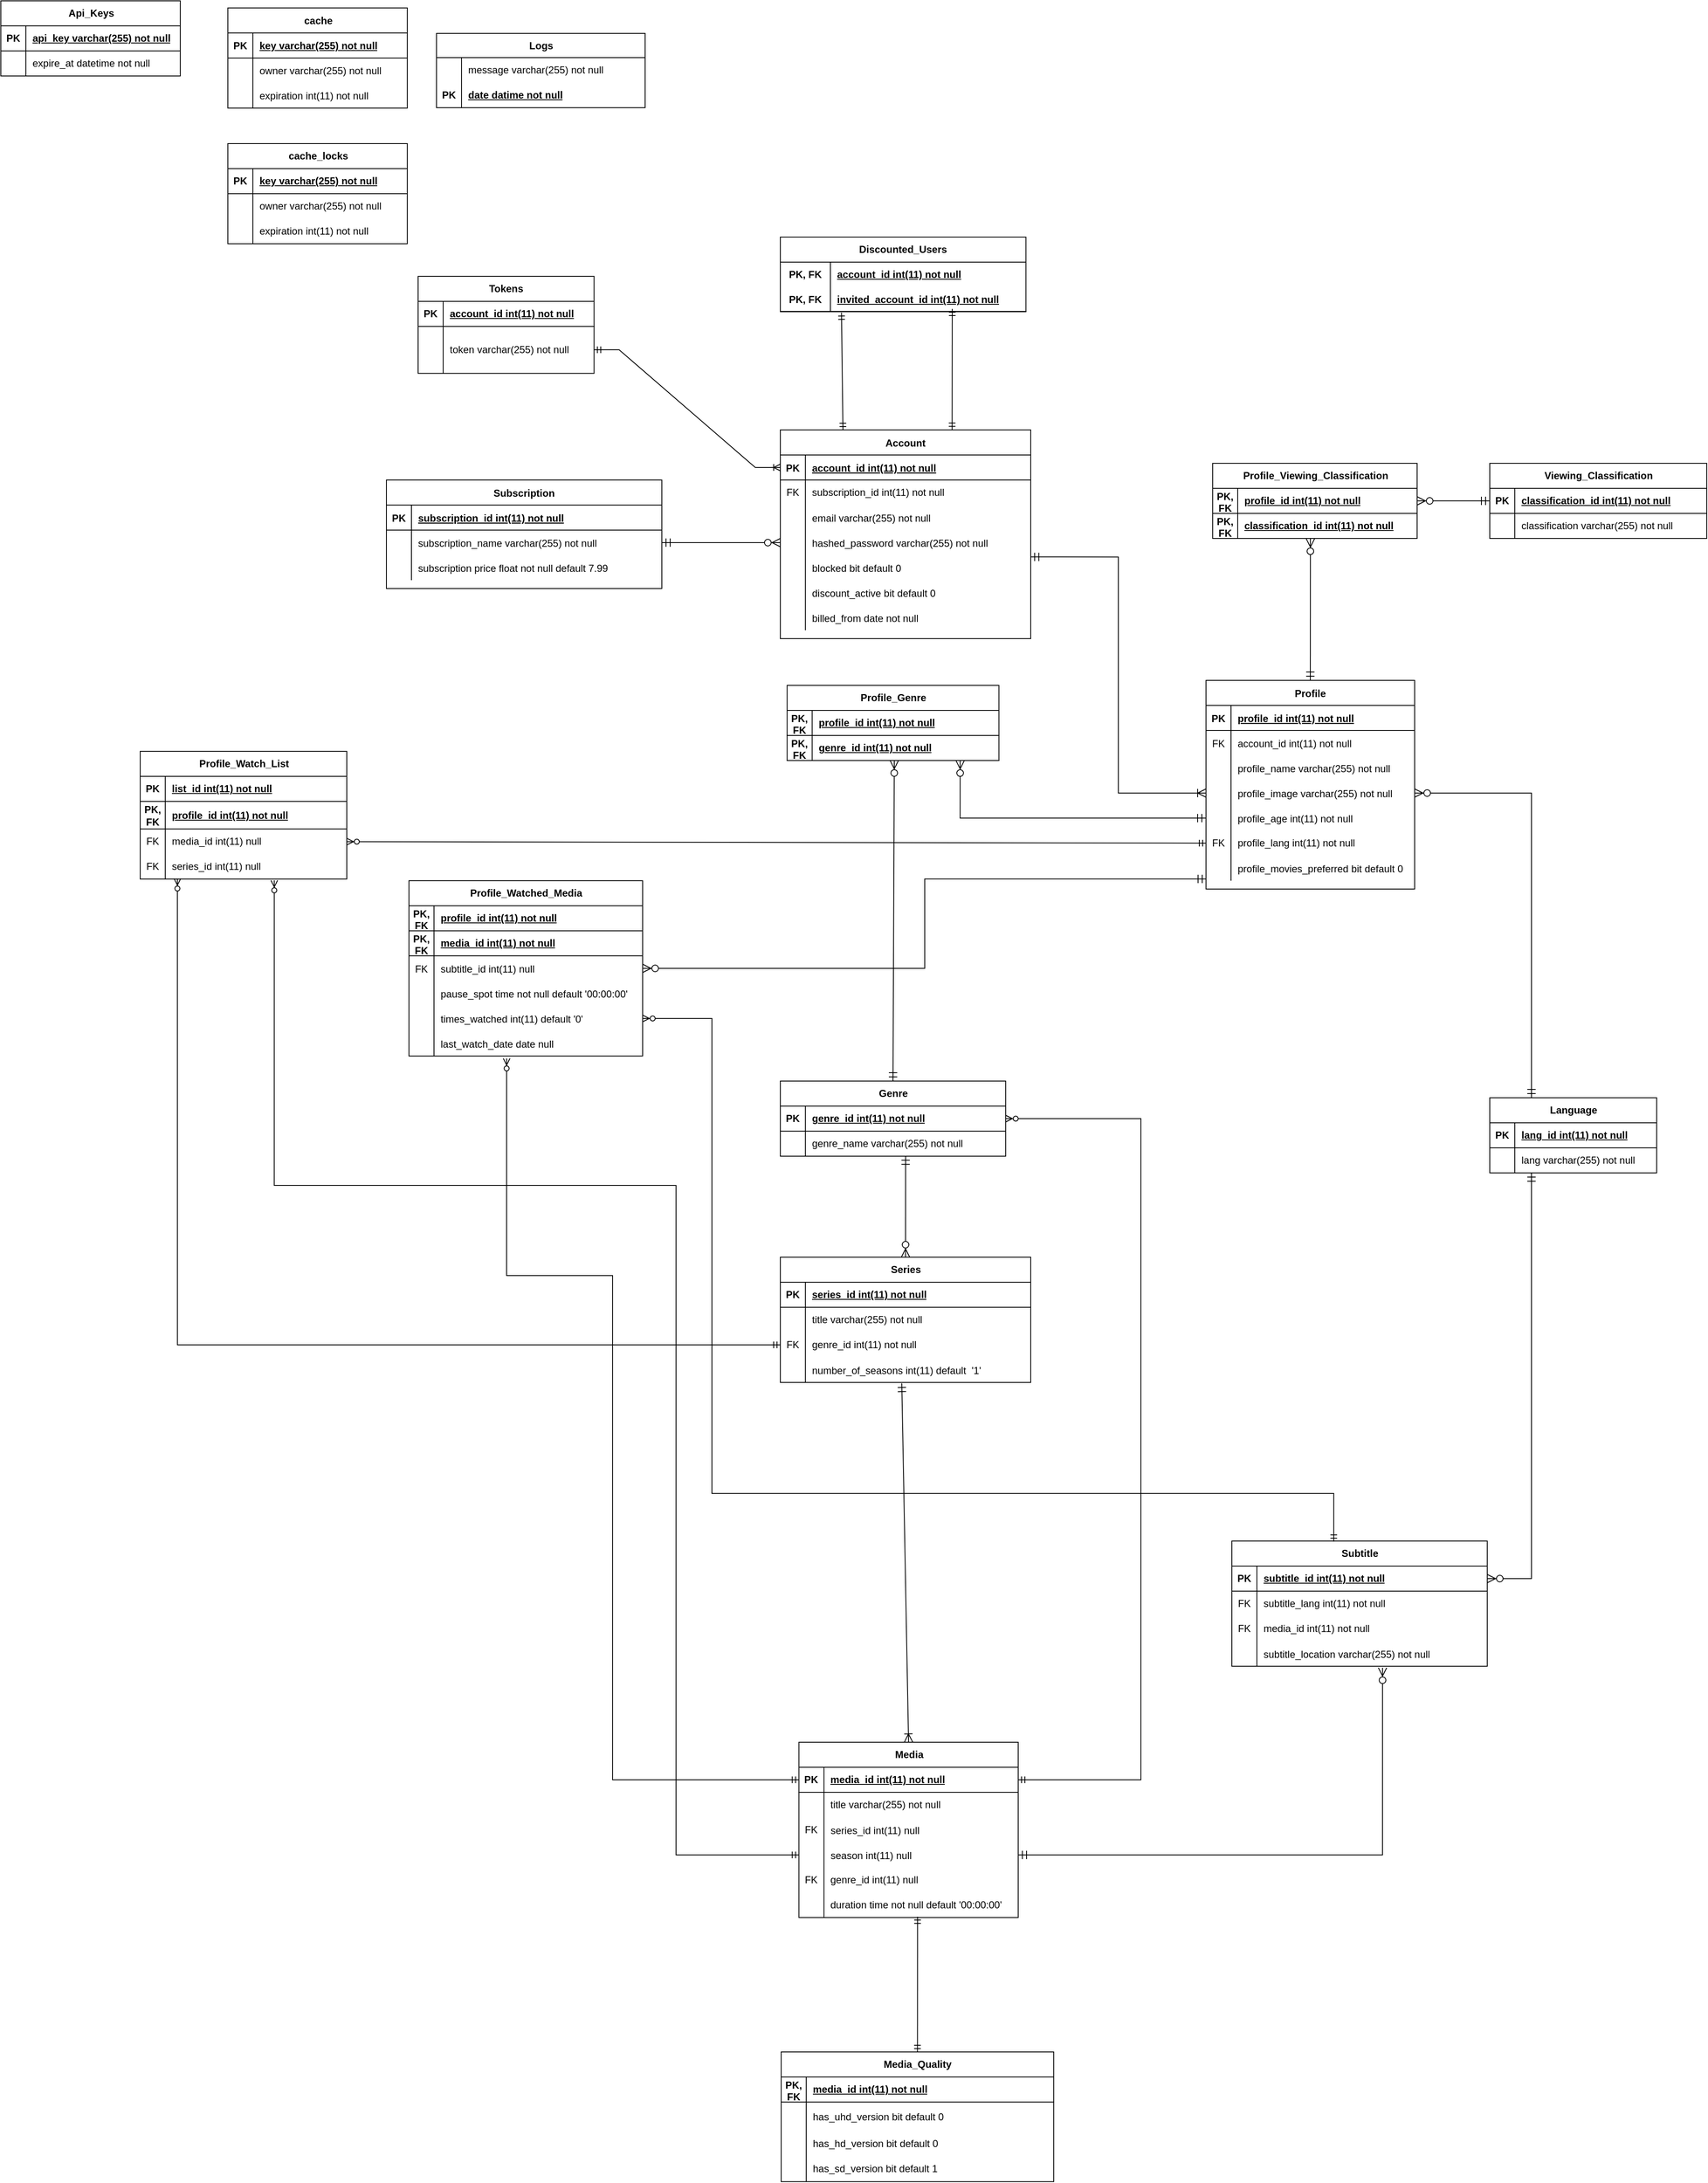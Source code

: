<mxfile version="24.7.17">
  <diagram id="R2lEEEUBdFMjLlhIrx00" name="Page-1">
    <mxGraphModel dx="3058" dy="1762" grid="0" gridSize="10" guides="1" tooltips="1" connect="1" arrows="1" fold="1" page="1" pageScale="1" pageWidth="850" pageHeight="1100" math="0" shadow="0" extFonts="Permanent Marker^https://fonts.googleapis.com/css?family=Permanent+Marker">
      <root>
        <mxCell id="0" />
        <mxCell id="1" parent="0" />
        <mxCell id="C-vyLk0tnHw3VtMMgP7b-2" value="Profile" style="shape=table;startSize=30;container=1;collapsible=1;childLayout=tableLayout;fixedRows=1;rowLines=0;fontStyle=1;align=center;resizeLast=1;" parent="1" vertex="1">
          <mxGeometry x="510" y="50" width="250" height="250" as="geometry" />
        </mxCell>
        <mxCell id="C-vyLk0tnHw3VtMMgP7b-3" value="" style="shape=partialRectangle;collapsible=0;dropTarget=0;pointerEvents=0;fillColor=none;points=[[0,0.5],[1,0.5]];portConstraint=eastwest;top=0;left=0;right=0;bottom=1;" parent="C-vyLk0tnHw3VtMMgP7b-2" vertex="1">
          <mxGeometry y="30" width="250" height="30" as="geometry" />
        </mxCell>
        <mxCell id="C-vyLk0tnHw3VtMMgP7b-4" value="PK" style="shape=partialRectangle;overflow=hidden;connectable=0;fillColor=none;top=0;left=0;bottom=0;right=0;fontStyle=1;" parent="C-vyLk0tnHw3VtMMgP7b-3" vertex="1">
          <mxGeometry width="30" height="30" as="geometry">
            <mxRectangle width="30" height="30" as="alternateBounds" />
          </mxGeometry>
        </mxCell>
        <mxCell id="C-vyLk0tnHw3VtMMgP7b-5" value="profile_id int(11) not null" style="shape=partialRectangle;overflow=hidden;connectable=0;fillColor=none;top=0;left=0;bottom=0;right=0;align=left;spacingLeft=6;fontStyle=5;" parent="C-vyLk0tnHw3VtMMgP7b-3" vertex="1">
          <mxGeometry x="30" width="220" height="30" as="geometry">
            <mxRectangle width="220" height="30" as="alternateBounds" />
          </mxGeometry>
        </mxCell>
        <mxCell id="C-vyLk0tnHw3VtMMgP7b-6" value="" style="shape=partialRectangle;collapsible=0;dropTarget=0;pointerEvents=0;fillColor=none;points=[[0,0.5],[1,0.5]];portConstraint=eastwest;top=0;left=0;right=0;bottom=0;" parent="C-vyLk0tnHw3VtMMgP7b-2" vertex="1">
          <mxGeometry y="60" width="250" height="30" as="geometry" />
        </mxCell>
        <mxCell id="C-vyLk0tnHw3VtMMgP7b-7" value="FK" style="shape=partialRectangle;overflow=hidden;connectable=0;fillColor=none;top=0;left=0;bottom=0;right=0;" parent="C-vyLk0tnHw3VtMMgP7b-6" vertex="1">
          <mxGeometry width="30" height="30" as="geometry">
            <mxRectangle width="30" height="30" as="alternateBounds" />
          </mxGeometry>
        </mxCell>
        <mxCell id="C-vyLk0tnHw3VtMMgP7b-8" value="account_id int(11) not null" style="shape=partialRectangle;overflow=hidden;connectable=0;fillColor=none;top=0;left=0;bottom=0;right=0;align=left;spacingLeft=6;" parent="C-vyLk0tnHw3VtMMgP7b-6" vertex="1">
          <mxGeometry x="30" width="220" height="30" as="geometry">
            <mxRectangle width="220" height="30" as="alternateBounds" />
          </mxGeometry>
        </mxCell>
        <mxCell id="C-vyLk0tnHw3VtMMgP7b-9" value="" style="shape=partialRectangle;collapsible=0;dropTarget=0;pointerEvents=0;fillColor=none;points=[[0,0.5],[1,0.5]];portConstraint=eastwest;top=0;left=0;right=0;bottom=0;" parent="C-vyLk0tnHw3VtMMgP7b-2" vertex="1">
          <mxGeometry y="90" width="250" height="30" as="geometry" />
        </mxCell>
        <mxCell id="C-vyLk0tnHw3VtMMgP7b-10" value="" style="shape=partialRectangle;overflow=hidden;connectable=0;fillColor=none;top=0;left=0;bottom=0;right=0;" parent="C-vyLk0tnHw3VtMMgP7b-9" vertex="1">
          <mxGeometry width="30" height="30" as="geometry">
            <mxRectangle width="30" height="30" as="alternateBounds" />
          </mxGeometry>
        </mxCell>
        <mxCell id="C-vyLk0tnHw3VtMMgP7b-11" value="profile_name varchar(255) not null" style="shape=partialRectangle;overflow=hidden;connectable=0;fillColor=none;top=0;left=0;bottom=0;right=0;align=left;spacingLeft=6;" parent="C-vyLk0tnHw3VtMMgP7b-9" vertex="1">
          <mxGeometry x="30" width="220" height="30" as="geometry">
            <mxRectangle width="220" height="30" as="alternateBounds" />
          </mxGeometry>
        </mxCell>
        <mxCell id="xZmK3IjfuJ7G6EqLBc_R-38" value="" style="shape=tableRow;horizontal=0;startSize=0;swimlaneHead=0;swimlaneBody=0;fillColor=none;collapsible=0;dropTarget=0;points=[[0,0.5],[1,0.5]];portConstraint=eastwest;top=0;left=0;right=0;bottom=0;" parent="C-vyLk0tnHw3VtMMgP7b-2" vertex="1">
          <mxGeometry y="120" width="250" height="30" as="geometry" />
        </mxCell>
        <mxCell id="xZmK3IjfuJ7G6EqLBc_R-39" value="" style="shape=partialRectangle;connectable=0;fillColor=none;top=0;left=0;bottom=0;right=0;editable=1;overflow=hidden;" parent="xZmK3IjfuJ7G6EqLBc_R-38" vertex="1">
          <mxGeometry width="30" height="30" as="geometry">
            <mxRectangle width="30" height="30" as="alternateBounds" />
          </mxGeometry>
        </mxCell>
        <mxCell id="xZmK3IjfuJ7G6EqLBc_R-40" value="profile_image varchar(255) not null" style="shape=partialRectangle;connectable=0;fillColor=none;top=0;left=0;bottom=0;right=0;align=left;spacingLeft=6;overflow=hidden;" parent="xZmK3IjfuJ7G6EqLBc_R-38" vertex="1">
          <mxGeometry x="30" width="220" height="30" as="geometry">
            <mxRectangle width="220" height="30" as="alternateBounds" />
          </mxGeometry>
        </mxCell>
        <mxCell id="xZmK3IjfuJ7G6EqLBc_R-42" value="" style="shape=tableRow;horizontal=0;startSize=0;swimlaneHead=0;swimlaneBody=0;fillColor=none;collapsible=0;dropTarget=0;points=[[0,0.5],[1,0.5]];portConstraint=eastwest;top=0;left=0;right=0;bottom=0;" parent="C-vyLk0tnHw3VtMMgP7b-2" vertex="1">
          <mxGeometry y="150" width="250" height="30" as="geometry" />
        </mxCell>
        <mxCell id="xZmK3IjfuJ7G6EqLBc_R-43" value="" style="shape=partialRectangle;connectable=0;fillColor=none;top=0;left=0;bottom=0;right=0;editable=1;overflow=hidden;" parent="xZmK3IjfuJ7G6EqLBc_R-42" vertex="1">
          <mxGeometry width="30" height="30" as="geometry">
            <mxRectangle width="30" height="30" as="alternateBounds" />
          </mxGeometry>
        </mxCell>
        <mxCell id="xZmK3IjfuJ7G6EqLBc_R-44" value="profile_age int(11) not null" style="shape=partialRectangle;connectable=0;fillColor=none;top=0;left=0;bottom=0;right=0;align=left;spacingLeft=6;overflow=hidden;" parent="xZmK3IjfuJ7G6EqLBc_R-42" vertex="1">
          <mxGeometry x="30" width="220" height="30" as="geometry">
            <mxRectangle width="220" height="30" as="alternateBounds" />
          </mxGeometry>
        </mxCell>
        <mxCell id="Y_65aHJJYKN84D6p4-pK-11" value="" style="shape=tableRow;horizontal=0;startSize=0;swimlaneHead=0;swimlaneBody=0;fillColor=none;collapsible=0;dropTarget=0;points=[[0,0.5],[1,0.5]];portConstraint=eastwest;top=0;left=0;right=0;bottom=0;" parent="C-vyLk0tnHw3VtMMgP7b-2" vertex="1">
          <mxGeometry y="180" width="250" height="30" as="geometry" />
        </mxCell>
        <mxCell id="Y_65aHJJYKN84D6p4-pK-12" value="FK" style="shape=partialRectangle;connectable=0;fillColor=none;top=0;left=0;bottom=0;right=0;fontStyle=0;overflow=hidden;whiteSpace=wrap;html=1;" parent="Y_65aHJJYKN84D6p4-pK-11" vertex="1">
          <mxGeometry width="30" height="30" as="geometry">
            <mxRectangle width="30" height="30" as="alternateBounds" />
          </mxGeometry>
        </mxCell>
        <mxCell id="Y_65aHJJYKN84D6p4-pK-13" value="&lt;span style=&quot;text-wrap: nowrap;&quot;&gt;profile_lang int(11) not null&lt;/span&gt;" style="shape=partialRectangle;connectable=0;fillColor=none;top=0;left=0;bottom=0;right=0;align=left;spacingLeft=6;fontStyle=0;overflow=hidden;whiteSpace=wrap;html=1;" parent="Y_65aHJJYKN84D6p4-pK-11" vertex="1">
          <mxGeometry x="30" width="220" height="30" as="geometry">
            <mxRectangle width="220" height="30" as="alternateBounds" />
          </mxGeometry>
        </mxCell>
        <mxCell id="xZmK3IjfuJ7G6EqLBc_R-45" value="" style="shape=tableRow;horizontal=0;startSize=0;swimlaneHead=0;swimlaneBody=0;fillColor=none;collapsible=0;dropTarget=0;points=[[0,0.5],[1,0.5]];portConstraint=eastwest;top=0;left=0;right=0;bottom=0;" parent="C-vyLk0tnHw3VtMMgP7b-2" vertex="1">
          <mxGeometry y="210" width="250" height="30" as="geometry" />
        </mxCell>
        <mxCell id="xZmK3IjfuJ7G6EqLBc_R-46" value="" style="shape=partialRectangle;connectable=0;fillColor=none;top=0;left=0;bottom=0;right=0;editable=1;overflow=hidden;" parent="xZmK3IjfuJ7G6EqLBc_R-45" vertex="1">
          <mxGeometry width="30" height="30" as="geometry">
            <mxRectangle width="30" height="30" as="alternateBounds" />
          </mxGeometry>
        </mxCell>
        <mxCell id="xZmK3IjfuJ7G6EqLBc_R-47" value="profile_movies_preferred bit default 0" style="shape=partialRectangle;connectable=0;fillColor=none;top=0;left=0;bottom=0;right=0;align=left;spacingLeft=6;overflow=hidden;" parent="xZmK3IjfuJ7G6EqLBc_R-45" vertex="1">
          <mxGeometry x="30" width="220" height="30" as="geometry">
            <mxRectangle width="220" height="30" as="alternateBounds" />
          </mxGeometry>
        </mxCell>
        <mxCell id="C-vyLk0tnHw3VtMMgP7b-13" value="Subscription" style="shape=table;startSize=30;container=1;collapsible=1;childLayout=tableLayout;fixedRows=1;rowLines=0;fontStyle=1;align=center;resizeLast=1;" parent="1" vertex="1">
          <mxGeometry x="-472" y="-190" width="330" height="130" as="geometry" />
        </mxCell>
        <mxCell id="C-vyLk0tnHw3VtMMgP7b-14" value="" style="shape=partialRectangle;collapsible=0;dropTarget=0;pointerEvents=0;fillColor=none;points=[[0,0.5],[1,0.5]];portConstraint=eastwest;top=0;left=0;right=0;bottom=1;" parent="C-vyLk0tnHw3VtMMgP7b-13" vertex="1">
          <mxGeometry y="30" width="330" height="30" as="geometry" />
        </mxCell>
        <mxCell id="C-vyLk0tnHw3VtMMgP7b-15" value="PK" style="shape=partialRectangle;overflow=hidden;connectable=0;fillColor=none;top=0;left=0;bottom=0;right=0;fontStyle=1;" parent="C-vyLk0tnHw3VtMMgP7b-14" vertex="1">
          <mxGeometry width="30" height="30" as="geometry">
            <mxRectangle width="30" height="30" as="alternateBounds" />
          </mxGeometry>
        </mxCell>
        <mxCell id="C-vyLk0tnHw3VtMMgP7b-16" value="subscription_id int(11) not null" style="shape=partialRectangle;overflow=hidden;connectable=0;fillColor=none;top=0;left=0;bottom=0;right=0;align=left;spacingLeft=6;fontStyle=5;" parent="C-vyLk0tnHw3VtMMgP7b-14" vertex="1">
          <mxGeometry x="30" width="300" height="30" as="geometry">
            <mxRectangle width="300" height="30" as="alternateBounds" />
          </mxGeometry>
        </mxCell>
        <mxCell id="C-vyLk0tnHw3VtMMgP7b-17" value="" style="shape=partialRectangle;collapsible=0;dropTarget=0;pointerEvents=0;fillColor=none;points=[[0,0.5],[1,0.5]];portConstraint=eastwest;top=0;left=0;right=0;bottom=0;" parent="C-vyLk0tnHw3VtMMgP7b-13" vertex="1">
          <mxGeometry y="60" width="330" height="30" as="geometry" />
        </mxCell>
        <mxCell id="C-vyLk0tnHw3VtMMgP7b-18" value="" style="shape=partialRectangle;overflow=hidden;connectable=0;fillColor=none;top=0;left=0;bottom=0;right=0;" parent="C-vyLk0tnHw3VtMMgP7b-17" vertex="1">
          <mxGeometry width="30" height="30" as="geometry">
            <mxRectangle width="30" height="30" as="alternateBounds" />
          </mxGeometry>
        </mxCell>
        <mxCell id="C-vyLk0tnHw3VtMMgP7b-19" value="subscription_name varchar(255) not null" style="shape=partialRectangle;overflow=hidden;connectable=0;fillColor=none;top=0;left=0;bottom=0;right=0;align=left;spacingLeft=6;" parent="C-vyLk0tnHw3VtMMgP7b-17" vertex="1">
          <mxGeometry x="30" width="300" height="30" as="geometry">
            <mxRectangle width="300" height="30" as="alternateBounds" />
          </mxGeometry>
        </mxCell>
        <mxCell id="C-vyLk0tnHw3VtMMgP7b-20" value="" style="shape=partialRectangle;collapsible=0;dropTarget=0;pointerEvents=0;fillColor=none;points=[[0,0.5],[1,0.5]];portConstraint=eastwest;top=0;left=0;right=0;bottom=0;" parent="C-vyLk0tnHw3VtMMgP7b-13" vertex="1">
          <mxGeometry y="90" width="330" height="30" as="geometry" />
        </mxCell>
        <mxCell id="C-vyLk0tnHw3VtMMgP7b-21" value="" style="shape=partialRectangle;overflow=hidden;connectable=0;fillColor=none;top=0;left=0;bottom=0;right=0;" parent="C-vyLk0tnHw3VtMMgP7b-20" vertex="1">
          <mxGeometry width="30" height="30" as="geometry">
            <mxRectangle width="30" height="30" as="alternateBounds" />
          </mxGeometry>
        </mxCell>
        <mxCell id="C-vyLk0tnHw3VtMMgP7b-22" value="subscription price float not null default 7.99" style="shape=partialRectangle;overflow=hidden;connectable=0;fillColor=none;top=0;left=0;bottom=0;right=0;align=left;spacingLeft=6;" parent="C-vyLk0tnHw3VtMMgP7b-20" vertex="1">
          <mxGeometry x="30" width="300" height="30" as="geometry">
            <mxRectangle width="300" height="30" as="alternateBounds" />
          </mxGeometry>
        </mxCell>
        <mxCell id="C-vyLk0tnHw3VtMMgP7b-23" value="Account" style="shape=table;startSize=30;container=1;collapsible=1;childLayout=tableLayout;fixedRows=1;rowLines=0;fontStyle=1;align=center;resizeLast=1;" parent="1" vertex="1">
          <mxGeometry y="-250" width="300" height="250" as="geometry">
            <mxRectangle x="100" y="120" width="100" height="30" as="alternateBounds" />
          </mxGeometry>
        </mxCell>
        <mxCell id="C-vyLk0tnHw3VtMMgP7b-24" value="" style="shape=partialRectangle;collapsible=0;dropTarget=0;pointerEvents=0;fillColor=none;points=[[0,0.5],[1,0.5]];portConstraint=eastwest;top=0;left=0;right=0;bottom=1;" parent="C-vyLk0tnHw3VtMMgP7b-23" vertex="1">
          <mxGeometry y="30" width="300" height="30" as="geometry" />
        </mxCell>
        <mxCell id="C-vyLk0tnHw3VtMMgP7b-25" value="PK" style="shape=partialRectangle;overflow=hidden;connectable=0;fillColor=none;top=0;left=0;bottom=0;right=0;fontStyle=1;" parent="C-vyLk0tnHw3VtMMgP7b-24" vertex="1">
          <mxGeometry width="30" height="30" as="geometry">
            <mxRectangle width="30" height="30" as="alternateBounds" />
          </mxGeometry>
        </mxCell>
        <mxCell id="C-vyLk0tnHw3VtMMgP7b-26" value="account_id int(11) not null " style="shape=partialRectangle;overflow=hidden;connectable=0;fillColor=none;top=0;left=0;bottom=0;right=0;align=left;spacingLeft=6;fontStyle=5;" parent="C-vyLk0tnHw3VtMMgP7b-24" vertex="1">
          <mxGeometry x="30" width="270" height="30" as="geometry">
            <mxRectangle width="270" height="30" as="alternateBounds" />
          </mxGeometry>
        </mxCell>
        <mxCell id="XaDpsOBtemNNsNq5cKj4-9" value="" style="shape=tableRow;horizontal=0;startSize=0;swimlaneHead=0;swimlaneBody=0;fillColor=none;collapsible=0;dropTarget=0;points=[[0,0.5],[1,0.5]];portConstraint=eastwest;top=0;left=0;right=0;bottom=0;" parent="C-vyLk0tnHw3VtMMgP7b-23" vertex="1">
          <mxGeometry y="60" width="300" height="30" as="geometry" />
        </mxCell>
        <mxCell id="XaDpsOBtemNNsNq5cKj4-10" value="FK" style="shape=partialRectangle;connectable=0;fillColor=none;top=0;left=0;bottom=0;right=0;fontStyle=0;overflow=hidden;whiteSpace=wrap;html=1;" parent="XaDpsOBtemNNsNq5cKj4-9" vertex="1">
          <mxGeometry width="30" height="30" as="geometry">
            <mxRectangle width="30" height="30" as="alternateBounds" />
          </mxGeometry>
        </mxCell>
        <mxCell id="XaDpsOBtemNNsNq5cKj4-11" value="subscription_id int(11) not null" style="shape=partialRectangle;connectable=0;fillColor=none;top=0;left=0;bottom=0;right=0;align=left;spacingLeft=6;fontStyle=0;overflow=hidden;whiteSpace=wrap;html=1;" parent="XaDpsOBtemNNsNq5cKj4-9" vertex="1">
          <mxGeometry x="30" width="270" height="30" as="geometry">
            <mxRectangle width="270" height="30" as="alternateBounds" />
          </mxGeometry>
        </mxCell>
        <mxCell id="xZmK3IjfuJ7G6EqLBc_R-34" value="" style="shape=tableRow;horizontal=0;startSize=0;swimlaneHead=0;swimlaneBody=0;fillColor=none;collapsible=0;dropTarget=0;points=[[0,0.5],[1,0.5]];portConstraint=eastwest;top=0;left=0;right=0;bottom=0;" parent="C-vyLk0tnHw3VtMMgP7b-23" vertex="1">
          <mxGeometry y="90" width="300" height="30" as="geometry" />
        </mxCell>
        <mxCell id="xZmK3IjfuJ7G6EqLBc_R-35" value="" style="shape=partialRectangle;connectable=0;fillColor=none;top=0;left=0;bottom=0;right=0;editable=1;overflow=hidden;" parent="xZmK3IjfuJ7G6EqLBc_R-34" vertex="1">
          <mxGeometry width="30" height="30" as="geometry">
            <mxRectangle width="30" height="30" as="alternateBounds" />
          </mxGeometry>
        </mxCell>
        <mxCell id="xZmK3IjfuJ7G6EqLBc_R-36" value="email varchar(255) not null" style="shape=partialRectangle;connectable=0;fillColor=none;top=0;left=0;bottom=0;right=0;align=left;spacingLeft=6;overflow=hidden;" parent="xZmK3IjfuJ7G6EqLBc_R-34" vertex="1">
          <mxGeometry x="30" width="270" height="30" as="geometry">
            <mxRectangle width="270" height="30" as="alternateBounds" />
          </mxGeometry>
        </mxCell>
        <mxCell id="xZmK3IjfuJ7G6EqLBc_R-31" value="" style="shape=tableRow;horizontal=0;startSize=0;swimlaneHead=0;swimlaneBody=0;fillColor=none;collapsible=0;dropTarget=0;points=[[0,0.5],[1,0.5]];portConstraint=eastwest;top=0;left=0;right=0;bottom=0;" parent="C-vyLk0tnHw3VtMMgP7b-23" vertex="1">
          <mxGeometry y="120" width="300" height="30" as="geometry" />
        </mxCell>
        <mxCell id="xZmK3IjfuJ7G6EqLBc_R-32" value="" style="shape=partialRectangle;connectable=0;fillColor=none;top=0;left=0;bottom=0;right=0;editable=1;overflow=hidden;" parent="xZmK3IjfuJ7G6EqLBc_R-31" vertex="1">
          <mxGeometry width="30" height="30" as="geometry">
            <mxRectangle width="30" height="30" as="alternateBounds" />
          </mxGeometry>
        </mxCell>
        <mxCell id="xZmK3IjfuJ7G6EqLBc_R-33" value="hashed_password varchar(255) not null" style="shape=partialRectangle;connectable=0;fillColor=none;top=0;left=0;bottom=0;right=0;align=left;spacingLeft=6;overflow=hidden;" parent="xZmK3IjfuJ7G6EqLBc_R-31" vertex="1">
          <mxGeometry x="30" width="270" height="30" as="geometry">
            <mxRectangle width="270" height="30" as="alternateBounds" />
          </mxGeometry>
        </mxCell>
        <mxCell id="xZmK3IjfuJ7G6EqLBc_R-28" value="" style="shape=tableRow;horizontal=0;startSize=0;swimlaneHead=0;swimlaneBody=0;fillColor=none;collapsible=0;dropTarget=0;points=[[0,0.5],[1,0.5]];portConstraint=eastwest;top=0;left=0;right=0;bottom=0;" parent="C-vyLk0tnHw3VtMMgP7b-23" vertex="1">
          <mxGeometry y="150" width="300" height="30" as="geometry" />
        </mxCell>
        <mxCell id="xZmK3IjfuJ7G6EqLBc_R-29" value="" style="shape=partialRectangle;connectable=0;fillColor=none;top=0;left=0;bottom=0;right=0;editable=1;overflow=hidden;" parent="xZmK3IjfuJ7G6EqLBc_R-28" vertex="1">
          <mxGeometry width="30" height="30" as="geometry">
            <mxRectangle width="30" height="30" as="alternateBounds" />
          </mxGeometry>
        </mxCell>
        <mxCell id="xZmK3IjfuJ7G6EqLBc_R-30" value="blocked bit default 0" style="shape=partialRectangle;connectable=0;fillColor=none;top=0;left=0;bottom=0;right=0;align=left;spacingLeft=6;overflow=hidden;" parent="xZmK3IjfuJ7G6EqLBc_R-28" vertex="1">
          <mxGeometry x="30" width="270" height="30" as="geometry">
            <mxRectangle width="270" height="30" as="alternateBounds" />
          </mxGeometry>
        </mxCell>
        <mxCell id="xZmK3IjfuJ7G6EqLBc_R-25" value="" style="shape=tableRow;horizontal=0;startSize=0;swimlaneHead=0;swimlaneBody=0;fillColor=none;collapsible=0;dropTarget=0;points=[[0,0.5],[1,0.5]];portConstraint=eastwest;top=0;left=0;right=0;bottom=0;" parent="C-vyLk0tnHw3VtMMgP7b-23" vertex="1">
          <mxGeometry y="180" width="300" height="30" as="geometry" />
        </mxCell>
        <mxCell id="xZmK3IjfuJ7G6EqLBc_R-26" value="" style="shape=partialRectangle;connectable=0;fillColor=none;top=0;left=0;bottom=0;right=0;editable=1;overflow=hidden;" parent="xZmK3IjfuJ7G6EqLBc_R-25" vertex="1">
          <mxGeometry width="30" height="30" as="geometry">
            <mxRectangle width="30" height="30" as="alternateBounds" />
          </mxGeometry>
        </mxCell>
        <mxCell id="xZmK3IjfuJ7G6EqLBc_R-27" value="discount_active bit default 0" style="shape=partialRectangle;connectable=0;fillColor=none;top=0;left=0;bottom=0;right=0;align=left;spacingLeft=6;overflow=hidden;" parent="xZmK3IjfuJ7G6EqLBc_R-25" vertex="1">
          <mxGeometry x="30" width="270" height="30" as="geometry">
            <mxRectangle width="270" height="30" as="alternateBounds" />
          </mxGeometry>
        </mxCell>
        <mxCell id="Y_65aHJJYKN84D6p4-pK-4" value="" style="shape=tableRow;horizontal=0;startSize=0;swimlaneHead=0;swimlaneBody=0;fillColor=none;collapsible=0;dropTarget=0;points=[[0,0.5],[1,0.5]];portConstraint=eastwest;top=0;left=0;right=0;bottom=0;" parent="C-vyLk0tnHw3VtMMgP7b-23" vertex="1">
          <mxGeometry y="210" width="300" height="30" as="geometry" />
        </mxCell>
        <mxCell id="Y_65aHJJYKN84D6p4-pK-5" value="" style="shape=partialRectangle;connectable=0;fillColor=none;top=0;left=0;bottom=0;right=0;editable=1;overflow=hidden;" parent="Y_65aHJJYKN84D6p4-pK-4" vertex="1">
          <mxGeometry width="30" height="30" as="geometry">
            <mxRectangle width="30" height="30" as="alternateBounds" />
          </mxGeometry>
        </mxCell>
        <mxCell id="Y_65aHJJYKN84D6p4-pK-6" value="billed_from date not null" style="shape=partialRectangle;connectable=0;fillColor=none;top=0;left=0;bottom=0;right=0;align=left;spacingLeft=6;overflow=hidden;" parent="Y_65aHJJYKN84D6p4-pK-4" vertex="1">
          <mxGeometry x="30" width="270" height="30" as="geometry">
            <mxRectangle width="270" height="30" as="alternateBounds" />
          </mxGeometry>
        </mxCell>
        <mxCell id="xZmK3IjfuJ7G6EqLBc_R-56" value="" style="edgeStyle=orthogonalEdgeStyle;fontSize=12;html=1;endArrow=ERoneToMany;startArrow=ERmandOne;rounded=0;startSize=8;endSize=8;exitX=0.999;exitY=0.072;exitDx=0;exitDy=0;exitPerimeter=0;entryX=0;entryY=0.5;entryDx=0;entryDy=0;" parent="1" source="xZmK3IjfuJ7G6EqLBc_R-28" target="xZmK3IjfuJ7G6EqLBc_R-38" edge="1">
          <mxGeometry width="100" height="100" relative="1" as="geometry">
            <mxPoint x="430" y="250" as="sourcePoint" />
            <mxPoint x="530" y="150" as="targetPoint" />
          </mxGeometry>
        </mxCell>
        <mxCell id="xZmK3IjfuJ7G6EqLBc_R-90" value="Series" style="shape=table;startSize=30;container=1;collapsible=1;childLayout=tableLayout;fixedRows=1;rowLines=0;fontStyle=1;align=center;resizeLast=1;html=1;" parent="1" vertex="1">
          <mxGeometry y="741" width="300" height="150" as="geometry" />
        </mxCell>
        <mxCell id="xZmK3IjfuJ7G6EqLBc_R-91" value="" style="shape=tableRow;horizontal=0;startSize=0;swimlaneHead=0;swimlaneBody=0;fillColor=none;collapsible=0;dropTarget=0;points=[[0,0.5],[1,0.5]];portConstraint=eastwest;top=0;left=0;right=0;bottom=1;" parent="xZmK3IjfuJ7G6EqLBc_R-90" vertex="1">
          <mxGeometry y="30" width="300" height="30" as="geometry" />
        </mxCell>
        <mxCell id="xZmK3IjfuJ7G6EqLBc_R-92" value="PK" style="shape=partialRectangle;connectable=0;fillColor=none;top=0;left=0;bottom=0;right=0;fontStyle=1;overflow=hidden;whiteSpace=wrap;html=1;" parent="xZmK3IjfuJ7G6EqLBc_R-91" vertex="1">
          <mxGeometry width="30" height="30" as="geometry">
            <mxRectangle width="30" height="30" as="alternateBounds" />
          </mxGeometry>
        </mxCell>
        <mxCell id="xZmK3IjfuJ7G6EqLBc_R-93" value="series_id int(11) not null" style="shape=partialRectangle;connectable=0;fillColor=none;top=0;left=0;bottom=0;right=0;align=left;spacingLeft=6;fontStyle=5;overflow=hidden;whiteSpace=wrap;html=1;" parent="xZmK3IjfuJ7G6EqLBc_R-91" vertex="1">
          <mxGeometry x="30" width="270" height="30" as="geometry">
            <mxRectangle width="270" height="30" as="alternateBounds" />
          </mxGeometry>
        </mxCell>
        <mxCell id="xZmK3IjfuJ7G6EqLBc_R-94" value="" style="shape=tableRow;horizontal=0;startSize=0;swimlaneHead=0;swimlaneBody=0;fillColor=none;collapsible=0;dropTarget=0;points=[[0,0.5],[1,0.5]];portConstraint=eastwest;top=0;left=0;right=0;bottom=0;" parent="xZmK3IjfuJ7G6EqLBc_R-90" vertex="1">
          <mxGeometry y="60" width="300" height="30" as="geometry" />
        </mxCell>
        <mxCell id="xZmK3IjfuJ7G6EqLBc_R-95" value="" style="shape=partialRectangle;connectable=0;fillColor=none;top=0;left=0;bottom=0;right=0;editable=1;overflow=hidden;whiteSpace=wrap;html=1;" parent="xZmK3IjfuJ7G6EqLBc_R-94" vertex="1">
          <mxGeometry width="30" height="30" as="geometry">
            <mxRectangle width="30" height="30" as="alternateBounds" />
          </mxGeometry>
        </mxCell>
        <mxCell id="xZmK3IjfuJ7G6EqLBc_R-96" value="title varchar(255) not null" style="shape=partialRectangle;connectable=0;fillColor=none;top=0;left=0;bottom=0;right=0;align=left;spacingLeft=6;overflow=hidden;whiteSpace=wrap;html=1;" parent="xZmK3IjfuJ7G6EqLBc_R-94" vertex="1">
          <mxGeometry x="30" width="270" height="30" as="geometry">
            <mxRectangle width="270" height="30" as="alternateBounds" />
          </mxGeometry>
        </mxCell>
        <mxCell id="xZmK3IjfuJ7G6EqLBc_R-97" value="" style="shape=tableRow;horizontal=0;startSize=0;swimlaneHead=0;swimlaneBody=0;fillColor=none;collapsible=0;dropTarget=0;points=[[0,0.5],[1,0.5]];portConstraint=eastwest;top=0;left=0;right=0;bottom=0;" parent="xZmK3IjfuJ7G6EqLBc_R-90" vertex="1">
          <mxGeometry y="90" width="300" height="30" as="geometry" />
        </mxCell>
        <mxCell id="xZmK3IjfuJ7G6EqLBc_R-98" value="FK" style="shape=partialRectangle;connectable=0;fillColor=none;top=0;left=0;bottom=0;right=0;editable=1;overflow=hidden;whiteSpace=wrap;html=1;" parent="xZmK3IjfuJ7G6EqLBc_R-97" vertex="1">
          <mxGeometry width="30" height="30" as="geometry">
            <mxRectangle width="30" height="30" as="alternateBounds" />
          </mxGeometry>
        </mxCell>
        <mxCell id="xZmK3IjfuJ7G6EqLBc_R-99" value="genre_id int(11) not null" style="shape=partialRectangle;connectable=0;fillColor=none;top=0;left=0;bottom=0;right=0;align=left;spacingLeft=6;overflow=hidden;whiteSpace=wrap;html=1;" parent="xZmK3IjfuJ7G6EqLBc_R-97" vertex="1">
          <mxGeometry x="30" width="270" height="30" as="geometry">
            <mxRectangle width="270" height="30" as="alternateBounds" />
          </mxGeometry>
        </mxCell>
        <mxCell id="xZmK3IjfuJ7G6EqLBc_R-103" value="" style="shape=tableRow;horizontal=0;startSize=0;swimlaneHead=0;swimlaneBody=0;fillColor=none;collapsible=0;dropTarget=0;points=[[0,0.5],[1,0.5]];portConstraint=eastwest;top=0;left=0;right=0;bottom=0;" parent="xZmK3IjfuJ7G6EqLBc_R-90" vertex="1">
          <mxGeometry y="120" width="300" height="30" as="geometry" />
        </mxCell>
        <mxCell id="xZmK3IjfuJ7G6EqLBc_R-104" value="" style="shape=partialRectangle;connectable=0;fillColor=none;top=0;left=0;bottom=0;right=0;editable=1;overflow=hidden;" parent="xZmK3IjfuJ7G6EqLBc_R-103" vertex="1">
          <mxGeometry width="30" height="30" as="geometry">
            <mxRectangle width="30" height="30" as="alternateBounds" />
          </mxGeometry>
        </mxCell>
        <mxCell id="xZmK3IjfuJ7G6EqLBc_R-105" value="number_of_seasons int(11) default  &#39;1&#39;" style="shape=partialRectangle;connectable=0;fillColor=none;top=0;left=0;bottom=0;right=0;align=left;spacingLeft=6;overflow=hidden;" parent="xZmK3IjfuJ7G6EqLBc_R-103" vertex="1">
          <mxGeometry x="30" width="270" height="30" as="geometry">
            <mxRectangle width="270" height="30" as="alternateBounds" />
          </mxGeometry>
        </mxCell>
        <mxCell id="xZmK3IjfuJ7G6EqLBc_R-108" value="" style="fontSize=12;html=1;endArrow=ERoneToMany;startArrow=ERmandOne;rounded=0;startSize=8;endSize=8;entryX=0.5;entryY=0;entryDx=0;entryDy=0;exitX=0.485;exitY=1.033;exitDx=0;exitDy=0;exitPerimeter=0;" parent="1" source="xZmK3IjfuJ7G6EqLBc_R-103" target="XaDpsOBtemNNsNq5cKj4-24" edge="1">
          <mxGeometry width="100" height="100" relative="1" as="geometry">
            <mxPoint x="150.131" y="921" as="sourcePoint" />
            <mxPoint x="153.819" y="1100" as="targetPoint" />
          </mxGeometry>
        </mxCell>
        <mxCell id="xZmK3IjfuJ7G6EqLBc_R-109" value="Genre" style="shape=table;startSize=30;container=1;collapsible=1;childLayout=tableLayout;fixedRows=1;rowLines=0;fontStyle=1;align=center;resizeLast=1;html=1;" parent="1" vertex="1">
          <mxGeometry y="530" width="270" height="90" as="geometry" />
        </mxCell>
        <mxCell id="xZmK3IjfuJ7G6EqLBc_R-110" value="" style="shape=tableRow;horizontal=0;startSize=0;swimlaneHead=0;swimlaneBody=0;fillColor=none;collapsible=0;dropTarget=0;points=[[0,0.5],[1,0.5]];portConstraint=eastwest;top=0;left=0;right=0;bottom=1;" parent="xZmK3IjfuJ7G6EqLBc_R-109" vertex="1">
          <mxGeometry y="30" width="270" height="30" as="geometry" />
        </mxCell>
        <mxCell id="xZmK3IjfuJ7G6EqLBc_R-111" value="PK" style="shape=partialRectangle;connectable=0;fillColor=none;top=0;left=0;bottom=0;right=0;fontStyle=1;overflow=hidden;whiteSpace=wrap;html=1;" parent="xZmK3IjfuJ7G6EqLBc_R-110" vertex="1">
          <mxGeometry width="30" height="30" as="geometry">
            <mxRectangle width="30" height="30" as="alternateBounds" />
          </mxGeometry>
        </mxCell>
        <mxCell id="xZmK3IjfuJ7G6EqLBc_R-112" value="genre_id int(11) not null" style="shape=partialRectangle;connectable=0;fillColor=none;top=0;left=0;bottom=0;right=0;align=left;spacingLeft=6;fontStyle=5;overflow=hidden;whiteSpace=wrap;html=1;" parent="xZmK3IjfuJ7G6EqLBc_R-110" vertex="1">
          <mxGeometry x="30" width="240" height="30" as="geometry">
            <mxRectangle width="240" height="30" as="alternateBounds" />
          </mxGeometry>
        </mxCell>
        <mxCell id="xZmK3IjfuJ7G6EqLBc_R-113" value="" style="shape=tableRow;horizontal=0;startSize=0;swimlaneHead=0;swimlaneBody=0;fillColor=none;collapsible=0;dropTarget=0;points=[[0,0.5],[1,0.5]];portConstraint=eastwest;top=0;left=0;right=0;bottom=0;" parent="xZmK3IjfuJ7G6EqLBc_R-109" vertex="1">
          <mxGeometry y="60" width="270" height="30" as="geometry" />
        </mxCell>
        <mxCell id="xZmK3IjfuJ7G6EqLBc_R-114" value="" style="shape=partialRectangle;connectable=0;fillColor=none;top=0;left=0;bottom=0;right=0;editable=1;overflow=hidden;whiteSpace=wrap;html=1;" parent="xZmK3IjfuJ7G6EqLBc_R-113" vertex="1">
          <mxGeometry width="30" height="30" as="geometry">
            <mxRectangle width="30" height="30" as="alternateBounds" />
          </mxGeometry>
        </mxCell>
        <mxCell id="xZmK3IjfuJ7G6EqLBc_R-115" value="genre_name varchar(255) not null" style="shape=partialRectangle;connectable=0;fillColor=none;top=0;left=0;bottom=0;right=0;align=left;spacingLeft=6;overflow=hidden;whiteSpace=wrap;html=1;" parent="xZmK3IjfuJ7G6EqLBc_R-113" vertex="1">
          <mxGeometry x="30" width="240" height="30" as="geometry">
            <mxRectangle width="240" height="30" as="alternateBounds" />
          </mxGeometry>
        </mxCell>
        <mxCell id="xZmK3IjfuJ7G6EqLBc_R-122" value="Subtitle" style="shape=table;startSize=30;container=1;collapsible=1;childLayout=tableLayout;fixedRows=1;rowLines=0;fontStyle=1;align=center;resizeLast=1;html=1;" parent="1" vertex="1">
          <mxGeometry x="541" y="1081" width="306" height="150" as="geometry" />
        </mxCell>
        <mxCell id="xZmK3IjfuJ7G6EqLBc_R-123" value="" style="shape=tableRow;horizontal=0;startSize=0;swimlaneHead=0;swimlaneBody=0;fillColor=none;collapsible=0;dropTarget=0;points=[[0,0.5],[1,0.5]];portConstraint=eastwest;top=0;left=0;right=0;bottom=1;" parent="xZmK3IjfuJ7G6EqLBc_R-122" vertex="1">
          <mxGeometry y="30" width="306" height="30" as="geometry" />
        </mxCell>
        <mxCell id="xZmK3IjfuJ7G6EqLBc_R-124" value="PK" style="shape=partialRectangle;connectable=0;fillColor=none;top=0;left=0;bottom=0;right=0;fontStyle=1;overflow=hidden;whiteSpace=wrap;html=1;" parent="xZmK3IjfuJ7G6EqLBc_R-123" vertex="1">
          <mxGeometry width="30" height="30" as="geometry">
            <mxRectangle width="30" height="30" as="alternateBounds" />
          </mxGeometry>
        </mxCell>
        <mxCell id="xZmK3IjfuJ7G6EqLBc_R-125" value="subtitle_id int(11) not null" style="shape=partialRectangle;connectable=0;fillColor=none;top=0;left=0;bottom=0;right=0;align=left;spacingLeft=6;fontStyle=5;overflow=hidden;whiteSpace=wrap;html=1;" parent="xZmK3IjfuJ7G6EqLBc_R-123" vertex="1">
          <mxGeometry x="30" width="276" height="30" as="geometry">
            <mxRectangle width="276" height="30" as="alternateBounds" />
          </mxGeometry>
        </mxCell>
        <mxCell id="XaDpsOBtemNNsNq5cKj4-12" value="" style="shape=tableRow;horizontal=0;startSize=0;swimlaneHead=0;swimlaneBody=0;fillColor=none;collapsible=0;dropTarget=0;points=[[0,0.5],[1,0.5]];portConstraint=eastwest;top=0;left=0;right=0;bottom=0;" parent="xZmK3IjfuJ7G6EqLBc_R-122" vertex="1">
          <mxGeometry y="60" width="306" height="30" as="geometry" />
        </mxCell>
        <mxCell id="XaDpsOBtemNNsNq5cKj4-13" value="FK" style="shape=partialRectangle;connectable=0;fillColor=none;top=0;left=0;bottom=0;right=0;fontStyle=0;overflow=hidden;whiteSpace=wrap;html=1;" parent="XaDpsOBtemNNsNq5cKj4-12" vertex="1">
          <mxGeometry width="30" height="30" as="geometry">
            <mxRectangle width="30" height="30" as="alternateBounds" />
          </mxGeometry>
        </mxCell>
        <mxCell id="XaDpsOBtemNNsNq5cKj4-14" value="subtitle_lang int(11) not null" style="shape=partialRectangle;connectable=0;fillColor=none;top=0;left=0;bottom=0;right=0;align=left;spacingLeft=6;fontStyle=0;overflow=hidden;whiteSpace=wrap;html=1;" parent="XaDpsOBtemNNsNq5cKj4-12" vertex="1">
          <mxGeometry x="30" width="276" height="30" as="geometry">
            <mxRectangle width="276" height="30" as="alternateBounds" />
          </mxGeometry>
        </mxCell>
        <mxCell id="XaDpsOBtemNNsNq5cKj4-15" value="" style="shape=tableRow;horizontal=0;startSize=0;swimlaneHead=0;swimlaneBody=0;fillColor=none;collapsible=0;dropTarget=0;points=[[0,0.5],[1,0.5]];portConstraint=eastwest;top=0;left=0;right=0;bottom=0;" parent="xZmK3IjfuJ7G6EqLBc_R-122" vertex="1">
          <mxGeometry y="90" width="306" height="30" as="geometry" />
        </mxCell>
        <mxCell id="XaDpsOBtemNNsNq5cKj4-16" value="FK" style="shape=partialRectangle;connectable=0;fillColor=none;top=0;left=0;bottom=0;right=0;fontStyle=0;overflow=hidden;whiteSpace=wrap;html=1;" parent="XaDpsOBtemNNsNq5cKj4-15" vertex="1">
          <mxGeometry width="30" height="30" as="geometry">
            <mxRectangle width="30" height="30" as="alternateBounds" />
          </mxGeometry>
        </mxCell>
        <mxCell id="XaDpsOBtemNNsNq5cKj4-17" value="media_id int(11) not null" style="shape=partialRectangle;connectable=0;fillColor=none;top=0;left=0;bottom=0;right=0;align=left;spacingLeft=6;fontStyle=0;overflow=hidden;whiteSpace=wrap;html=1;" parent="XaDpsOBtemNNsNq5cKj4-15" vertex="1">
          <mxGeometry x="30" width="276" height="30" as="geometry">
            <mxRectangle width="276" height="30" as="alternateBounds" />
          </mxGeometry>
        </mxCell>
        <mxCell id="xZmK3IjfuJ7G6EqLBc_R-135" value="" style="shape=tableRow;horizontal=0;startSize=0;swimlaneHead=0;swimlaneBody=0;fillColor=none;collapsible=0;dropTarget=0;points=[[0,0.5],[1,0.5]];portConstraint=eastwest;top=0;left=0;right=0;bottom=0;" parent="xZmK3IjfuJ7G6EqLBc_R-122" vertex="1">
          <mxGeometry y="120" width="306" height="30" as="geometry" />
        </mxCell>
        <mxCell id="xZmK3IjfuJ7G6EqLBc_R-136" value="" style="shape=partialRectangle;connectable=0;fillColor=none;top=0;left=0;bottom=0;right=0;editable=1;overflow=hidden;" parent="xZmK3IjfuJ7G6EqLBc_R-135" vertex="1">
          <mxGeometry width="30" height="30" as="geometry">
            <mxRectangle width="30" height="30" as="alternateBounds" />
          </mxGeometry>
        </mxCell>
        <mxCell id="xZmK3IjfuJ7G6EqLBc_R-137" value="subtitle_location varchar(255) not null" style="shape=partialRectangle;connectable=0;fillColor=none;top=0;left=0;bottom=0;right=0;align=left;spacingLeft=6;overflow=hidden;" parent="xZmK3IjfuJ7G6EqLBc_R-135" vertex="1">
          <mxGeometry x="30" width="276" height="30" as="geometry">
            <mxRectangle width="276" height="30" as="alternateBounds" />
          </mxGeometry>
        </mxCell>
        <mxCell id="xZmK3IjfuJ7G6EqLBc_R-139" value="" style="fontSize=12;html=1;endArrow=ERzeroToMany;startArrow=ERmandOne;rounded=0;startSize=8;endSize=8;entryX=0.5;entryY=0;entryDx=0;entryDy=0;exitX=0.556;exitY=0.991;exitDx=0;exitDy=0;exitPerimeter=0;" parent="1" source="xZmK3IjfuJ7G6EqLBc_R-113" target="xZmK3IjfuJ7G6EqLBc_R-90" edge="1">
          <mxGeometry width="100" height="100" relative="1" as="geometry">
            <mxPoint x="130" y="590" as="sourcePoint" />
            <mxPoint x="30" y="620" as="targetPoint" />
          </mxGeometry>
        </mxCell>
        <mxCell id="xZmK3IjfuJ7G6EqLBc_R-141" value="" style="edgeStyle=entityRelationEdgeStyle;fontSize=12;html=1;endArrow=ERzeroToMany;startArrow=ERmandOne;rounded=0;startSize=8;endSize=8;curved=1;exitX=1;exitY=0.5;exitDx=0;exitDy=0;entryX=0;entryY=0.5;entryDx=0;entryDy=0;" parent="1" source="C-vyLk0tnHw3VtMMgP7b-17" target="xZmK3IjfuJ7G6EqLBc_R-31" edge="1">
          <mxGeometry width="100" height="100" relative="1" as="geometry">
            <mxPoint x="-100" y="360" as="sourcePoint" />
            <mxPoint y="260" as="targetPoint" />
          </mxGeometry>
        </mxCell>
        <mxCell id="xZmK3IjfuJ7G6EqLBc_R-143" value="" style="edgeStyle=orthogonalEdgeStyle;fontSize=12;html=1;endArrow=ERzeroToMany;startArrow=ERmandOne;rounded=0;startSize=8;endSize=8;entryX=0.59;entryY=1.058;entryDx=0;entryDy=0;exitX=1;exitY=0.5;exitDx=0;exitDy=0;entryPerimeter=0;" parent="1" source="Ti9CZ3-ndMk54ntmwThr-21" target="xZmK3IjfuJ7G6EqLBc_R-135" edge="1">
          <mxGeometry width="100" height="100" relative="1" as="geometry">
            <mxPoint x="371.0" y="1446.48" as="sourcePoint" />
            <mxPoint x="628.82" y="1445" as="targetPoint" />
            <Array as="points">
              <mxPoint x="722" y="1457" />
            </Array>
          </mxGeometry>
        </mxCell>
        <mxCell id="xZmK3IjfuJ7G6EqLBc_R-144" value="Language" style="shape=table;startSize=30;container=1;collapsible=1;childLayout=tableLayout;fixedRows=1;rowLines=0;fontStyle=1;align=center;resizeLast=1;html=1;" parent="1" vertex="1">
          <mxGeometry x="850" y="550" width="200" height="90" as="geometry" />
        </mxCell>
        <mxCell id="xZmK3IjfuJ7G6EqLBc_R-145" value="" style="shape=tableRow;horizontal=0;startSize=0;swimlaneHead=0;swimlaneBody=0;fillColor=none;collapsible=0;dropTarget=0;points=[[0,0.5],[1,0.5]];portConstraint=eastwest;top=0;left=0;right=0;bottom=1;" parent="xZmK3IjfuJ7G6EqLBc_R-144" vertex="1">
          <mxGeometry y="30" width="200" height="30" as="geometry" />
        </mxCell>
        <mxCell id="xZmK3IjfuJ7G6EqLBc_R-146" value="PK" style="shape=partialRectangle;connectable=0;fillColor=none;top=0;left=0;bottom=0;right=0;fontStyle=1;overflow=hidden;whiteSpace=wrap;html=1;" parent="xZmK3IjfuJ7G6EqLBc_R-145" vertex="1">
          <mxGeometry width="30" height="30" as="geometry">
            <mxRectangle width="30" height="30" as="alternateBounds" />
          </mxGeometry>
        </mxCell>
        <mxCell id="xZmK3IjfuJ7G6EqLBc_R-147" value="lang_id int(11) not null" style="shape=partialRectangle;connectable=0;fillColor=none;top=0;left=0;bottom=0;right=0;align=left;spacingLeft=6;fontStyle=5;overflow=hidden;whiteSpace=wrap;html=1;" parent="xZmK3IjfuJ7G6EqLBc_R-145" vertex="1">
          <mxGeometry x="30" width="170" height="30" as="geometry">
            <mxRectangle width="170" height="30" as="alternateBounds" />
          </mxGeometry>
        </mxCell>
        <mxCell id="xZmK3IjfuJ7G6EqLBc_R-148" value="" style="shape=tableRow;horizontal=0;startSize=0;swimlaneHead=0;swimlaneBody=0;fillColor=none;collapsible=0;dropTarget=0;points=[[0,0.5],[1,0.5]];portConstraint=eastwest;top=0;left=0;right=0;bottom=0;" parent="xZmK3IjfuJ7G6EqLBc_R-144" vertex="1">
          <mxGeometry y="60" width="200" height="30" as="geometry" />
        </mxCell>
        <mxCell id="xZmK3IjfuJ7G6EqLBc_R-149" value="" style="shape=partialRectangle;connectable=0;fillColor=none;top=0;left=0;bottom=0;right=0;editable=1;overflow=hidden;whiteSpace=wrap;html=1;" parent="xZmK3IjfuJ7G6EqLBc_R-148" vertex="1">
          <mxGeometry width="30" height="30" as="geometry">
            <mxRectangle width="30" height="30" as="alternateBounds" />
          </mxGeometry>
        </mxCell>
        <mxCell id="xZmK3IjfuJ7G6EqLBc_R-150" value="lang varchar(255) not null" style="shape=partialRectangle;connectable=0;fillColor=none;top=0;left=0;bottom=0;right=0;align=left;spacingLeft=6;overflow=hidden;whiteSpace=wrap;html=1;" parent="xZmK3IjfuJ7G6EqLBc_R-148" vertex="1">
          <mxGeometry x="30" width="170" height="30" as="geometry">
            <mxRectangle width="170" height="30" as="alternateBounds" />
          </mxGeometry>
        </mxCell>
        <mxCell id="xZmK3IjfuJ7G6EqLBc_R-157" value="" style="edgeStyle=orthogonalEdgeStyle;fontSize=12;html=1;endArrow=ERzeroToMany;startArrow=ERmandOne;rounded=0;startSize=8;endSize=8;exitX=0.25;exitY=0;exitDx=0;exitDy=0;" parent="1" source="xZmK3IjfuJ7G6EqLBc_R-144" target="xZmK3IjfuJ7G6EqLBc_R-38" edge="1">
          <mxGeometry width="100" height="100" relative="1" as="geometry">
            <mxPoint x="840" y="380" as="sourcePoint" />
            <mxPoint x="940" y="280" as="targetPoint" />
          </mxGeometry>
        </mxCell>
        <mxCell id="xZmK3IjfuJ7G6EqLBc_R-158" value="" style="edgeStyle=orthogonalEdgeStyle;fontSize=12;html=1;endArrow=ERzeroToMany;startArrow=ERmandOne;rounded=0;startSize=8;endSize=8;exitX=0.25;exitY=1;exitDx=0;exitDy=0;entryX=1;entryY=0.5;entryDx=0;entryDy=0;" parent="1" source="xZmK3IjfuJ7G6EqLBc_R-144" target="xZmK3IjfuJ7G6EqLBc_R-123" edge="1">
          <mxGeometry width="100" height="100" relative="1" as="geometry">
            <mxPoint x="960" y="945" as="sourcePoint" />
            <mxPoint x="662.0" y="1175.0" as="targetPoint" />
          </mxGeometry>
        </mxCell>
        <mxCell id="xZmK3IjfuJ7G6EqLBc_R-159" value="Viewing_Classification" style="shape=table;startSize=30;container=1;collapsible=1;childLayout=tableLayout;fixedRows=1;rowLines=0;fontStyle=1;align=center;resizeLast=1;html=1;" parent="1" vertex="1">
          <mxGeometry x="850" y="-210" width="260" height="90" as="geometry" />
        </mxCell>
        <mxCell id="xZmK3IjfuJ7G6EqLBc_R-160" value="" style="shape=tableRow;horizontal=0;startSize=0;swimlaneHead=0;swimlaneBody=0;fillColor=none;collapsible=0;dropTarget=0;points=[[0,0.5],[1,0.5]];portConstraint=eastwest;top=0;left=0;right=0;bottom=1;" parent="xZmK3IjfuJ7G6EqLBc_R-159" vertex="1">
          <mxGeometry y="30" width="260" height="30" as="geometry" />
        </mxCell>
        <mxCell id="xZmK3IjfuJ7G6EqLBc_R-161" value="PK" style="shape=partialRectangle;connectable=0;fillColor=none;top=0;left=0;bottom=0;right=0;fontStyle=1;overflow=hidden;whiteSpace=wrap;html=1;" parent="xZmK3IjfuJ7G6EqLBc_R-160" vertex="1">
          <mxGeometry width="30" height="30" as="geometry">
            <mxRectangle width="30" height="30" as="alternateBounds" />
          </mxGeometry>
        </mxCell>
        <mxCell id="xZmK3IjfuJ7G6EqLBc_R-162" value="classification_id int(11) not null" style="shape=partialRectangle;connectable=0;fillColor=none;top=0;left=0;bottom=0;right=0;align=left;spacingLeft=6;fontStyle=5;overflow=hidden;whiteSpace=wrap;html=1;" parent="xZmK3IjfuJ7G6EqLBc_R-160" vertex="1">
          <mxGeometry x="30" width="230" height="30" as="geometry">
            <mxRectangle width="230" height="30" as="alternateBounds" />
          </mxGeometry>
        </mxCell>
        <mxCell id="xZmK3IjfuJ7G6EqLBc_R-163" value="" style="shape=tableRow;horizontal=0;startSize=0;swimlaneHead=0;swimlaneBody=0;fillColor=none;collapsible=0;dropTarget=0;points=[[0,0.5],[1,0.5]];portConstraint=eastwest;top=0;left=0;right=0;bottom=0;" parent="xZmK3IjfuJ7G6EqLBc_R-159" vertex="1">
          <mxGeometry y="60" width="260" height="30" as="geometry" />
        </mxCell>
        <mxCell id="xZmK3IjfuJ7G6EqLBc_R-164" value="" style="shape=partialRectangle;connectable=0;fillColor=none;top=0;left=0;bottom=0;right=0;editable=1;overflow=hidden;whiteSpace=wrap;html=1;" parent="xZmK3IjfuJ7G6EqLBc_R-163" vertex="1">
          <mxGeometry width="30" height="30" as="geometry">
            <mxRectangle width="30" height="30" as="alternateBounds" />
          </mxGeometry>
        </mxCell>
        <mxCell id="xZmK3IjfuJ7G6EqLBc_R-165" value="classification varchar(255) not null" style="shape=partialRectangle;connectable=0;fillColor=none;top=0;left=0;bottom=0;right=0;align=left;spacingLeft=6;overflow=hidden;whiteSpace=wrap;html=1;" parent="xZmK3IjfuJ7G6EqLBc_R-163" vertex="1">
          <mxGeometry x="30" width="230" height="30" as="geometry">
            <mxRectangle width="230" height="30" as="alternateBounds" />
          </mxGeometry>
        </mxCell>
        <mxCell id="xZmK3IjfuJ7G6EqLBc_R-172" value="Profile_Viewing_Classification" style="shape=table;startSize=30;container=1;collapsible=1;childLayout=tableLayout;fixedRows=1;rowLines=0;fontStyle=1;align=center;resizeLast=1;html=1;" parent="1" vertex="1">
          <mxGeometry x="518" y="-210" width="245" height="90" as="geometry" />
        </mxCell>
        <mxCell id="xZmK3IjfuJ7G6EqLBc_R-173" value="" style="shape=tableRow;horizontal=0;startSize=0;swimlaneHead=0;swimlaneBody=0;fillColor=none;collapsible=0;dropTarget=0;points=[[0,0.5],[1,0.5]];portConstraint=eastwest;top=0;left=0;right=0;bottom=1;" parent="xZmK3IjfuJ7G6EqLBc_R-172" vertex="1">
          <mxGeometry y="30" width="245" height="30" as="geometry" />
        </mxCell>
        <mxCell id="xZmK3IjfuJ7G6EqLBc_R-174" value="PK, FK" style="shape=partialRectangle;connectable=0;fillColor=none;top=0;left=0;bottom=0;right=0;fontStyle=1;overflow=hidden;whiteSpace=wrap;html=1;" parent="xZmK3IjfuJ7G6EqLBc_R-173" vertex="1">
          <mxGeometry width="30" height="30" as="geometry">
            <mxRectangle width="30" height="30" as="alternateBounds" />
          </mxGeometry>
        </mxCell>
        <mxCell id="xZmK3IjfuJ7G6EqLBc_R-175" value="profile_id int(11) not null" style="shape=partialRectangle;connectable=0;fillColor=none;top=0;left=0;bottom=0;right=0;align=left;spacingLeft=6;fontStyle=5;overflow=hidden;whiteSpace=wrap;html=1;" parent="xZmK3IjfuJ7G6EqLBc_R-173" vertex="1">
          <mxGeometry x="30" width="215" height="30" as="geometry">
            <mxRectangle width="215" height="30" as="alternateBounds" />
          </mxGeometry>
        </mxCell>
        <mxCell id="xZmK3IjfuJ7G6EqLBc_R-185" value="" style="shape=tableRow;horizontal=0;startSize=0;swimlaneHead=0;swimlaneBody=0;fillColor=none;collapsible=0;dropTarget=0;points=[[0,0.5],[1,0.5]];portConstraint=eastwest;top=0;left=0;right=0;bottom=1;" parent="xZmK3IjfuJ7G6EqLBc_R-172" vertex="1">
          <mxGeometry y="60" width="245" height="30" as="geometry" />
        </mxCell>
        <mxCell id="xZmK3IjfuJ7G6EqLBc_R-186" value="PK, FK" style="shape=partialRectangle;connectable=0;fillColor=none;top=0;left=0;bottom=0;right=0;fontStyle=1;overflow=hidden;whiteSpace=wrap;html=1;" parent="xZmK3IjfuJ7G6EqLBc_R-185" vertex="1">
          <mxGeometry width="30" height="30" as="geometry">
            <mxRectangle width="30" height="30" as="alternateBounds" />
          </mxGeometry>
        </mxCell>
        <mxCell id="xZmK3IjfuJ7G6EqLBc_R-187" value="classification_id int(11) not null" style="shape=partialRectangle;connectable=0;fillColor=none;top=0;left=0;bottom=0;right=0;align=left;spacingLeft=6;fontStyle=5;overflow=hidden;whiteSpace=wrap;html=1;" parent="xZmK3IjfuJ7G6EqLBc_R-185" vertex="1">
          <mxGeometry x="30" width="215" height="30" as="geometry">
            <mxRectangle width="215" height="30" as="alternateBounds" />
          </mxGeometry>
        </mxCell>
        <mxCell id="xZmK3IjfuJ7G6EqLBc_R-188" value="" style="edgeStyle=entityRelationEdgeStyle;fontSize=12;html=1;endArrow=ERzeroToMany;startArrow=ERmandOne;rounded=0;startSize=8;endSize=8;curved=1;" parent="1" source="xZmK3IjfuJ7G6EqLBc_R-160" target="xZmK3IjfuJ7G6EqLBc_R-173" edge="1">
          <mxGeometry width="100" height="100" relative="1" as="geometry">
            <mxPoint x="740" y="10" as="sourcePoint" />
            <mxPoint x="840" y="-90" as="targetPoint" />
          </mxGeometry>
        </mxCell>
        <mxCell id="xZmK3IjfuJ7G6EqLBc_R-189" value="" style="fontSize=12;html=1;endArrow=ERzeroToMany;startArrow=ERmandOne;rounded=0;startSize=8;endSize=8;exitX=0.5;exitY=0;exitDx=0;exitDy=0;entryX=0.478;entryY=1.011;entryDx=0;entryDy=0;entryPerimeter=0;" parent="1" source="C-vyLk0tnHw3VtMMgP7b-2" target="xZmK3IjfuJ7G6EqLBc_R-185" edge="1">
          <mxGeometry width="100" height="100" relative="1" as="geometry">
            <mxPoint x="745" y="-10" as="sourcePoint" />
            <mxPoint x="660" y="-10" as="targetPoint" />
          </mxGeometry>
        </mxCell>
        <mxCell id="WMk4B9uy6Fu5YuTfyZZx-14" value="Profile_Genre" style="shape=table;startSize=30;container=1;collapsible=1;childLayout=tableLayout;fixedRows=1;rowLines=0;fontStyle=1;align=center;resizeLast=1;html=1;" parent="1" vertex="1">
          <mxGeometry x="8.13" y="56" width="253.75" height="90" as="geometry" />
        </mxCell>
        <mxCell id="WMk4B9uy6Fu5YuTfyZZx-15" value="" style="shape=tableRow;horizontal=0;startSize=0;swimlaneHead=0;swimlaneBody=0;fillColor=none;collapsible=0;dropTarget=0;points=[[0,0.5],[1,0.5]];portConstraint=eastwest;top=0;left=0;right=0;bottom=1;" parent="WMk4B9uy6Fu5YuTfyZZx-14" vertex="1">
          <mxGeometry y="30" width="253.75" height="30" as="geometry" />
        </mxCell>
        <mxCell id="WMk4B9uy6Fu5YuTfyZZx-16" value="PK, FK" style="shape=partialRectangle;connectable=0;fillColor=none;top=0;left=0;bottom=0;right=0;fontStyle=1;overflow=hidden;whiteSpace=wrap;html=1;" parent="WMk4B9uy6Fu5YuTfyZZx-15" vertex="1">
          <mxGeometry width="30" height="30" as="geometry">
            <mxRectangle width="30" height="30" as="alternateBounds" />
          </mxGeometry>
        </mxCell>
        <mxCell id="WMk4B9uy6Fu5YuTfyZZx-17" value="profile_id int(11) not null" style="shape=partialRectangle;connectable=0;fillColor=none;top=0;left=0;bottom=0;right=0;align=left;spacingLeft=6;fontStyle=5;overflow=hidden;whiteSpace=wrap;html=1;" parent="WMk4B9uy6Fu5YuTfyZZx-15" vertex="1">
          <mxGeometry x="30" width="223.75" height="30" as="geometry">
            <mxRectangle width="223.75" height="30" as="alternateBounds" />
          </mxGeometry>
        </mxCell>
        <mxCell id="WMk4B9uy6Fu5YuTfyZZx-18" value="" style="shape=tableRow;horizontal=0;startSize=0;swimlaneHead=0;swimlaneBody=0;fillColor=none;collapsible=0;dropTarget=0;points=[[0,0.5],[1,0.5]];portConstraint=eastwest;top=0;left=0;right=0;bottom=1;" parent="WMk4B9uy6Fu5YuTfyZZx-14" vertex="1">
          <mxGeometry y="60" width="253.75" height="30" as="geometry" />
        </mxCell>
        <mxCell id="WMk4B9uy6Fu5YuTfyZZx-19" value="PK, FK" style="shape=partialRectangle;connectable=0;fillColor=none;top=0;left=0;bottom=0;right=0;fontStyle=1;overflow=hidden;whiteSpace=wrap;html=1;" parent="WMk4B9uy6Fu5YuTfyZZx-18" vertex="1">
          <mxGeometry width="30" height="30" as="geometry">
            <mxRectangle width="30" height="30" as="alternateBounds" />
          </mxGeometry>
        </mxCell>
        <mxCell id="WMk4B9uy6Fu5YuTfyZZx-20" value="genre_id int(11) not null" style="shape=partialRectangle;connectable=0;fillColor=none;top=0;left=0;bottom=0;right=0;align=left;spacingLeft=6;fontStyle=5;overflow=hidden;whiteSpace=wrap;html=1;" parent="WMk4B9uy6Fu5YuTfyZZx-18" vertex="1">
          <mxGeometry x="30" width="223.75" height="30" as="geometry">
            <mxRectangle width="223.75" height="30" as="alternateBounds" />
          </mxGeometry>
        </mxCell>
        <mxCell id="WMk4B9uy6Fu5YuTfyZZx-25" value="Profile_Watched_Media" style="shape=table;startSize=30;container=1;collapsible=1;childLayout=tableLayout;fixedRows=1;rowLines=0;fontStyle=1;align=center;resizeLast=1;html=1;" parent="1" vertex="1">
          <mxGeometry x="-445" y="290" width="280" height="210" as="geometry" />
        </mxCell>
        <mxCell id="WMk4B9uy6Fu5YuTfyZZx-26" value="" style="shape=tableRow;horizontal=0;startSize=0;swimlaneHead=0;swimlaneBody=0;fillColor=none;collapsible=0;dropTarget=0;points=[[0,0.5],[1,0.5]];portConstraint=eastwest;top=0;left=0;right=0;bottom=1;" parent="WMk4B9uy6Fu5YuTfyZZx-25" vertex="1">
          <mxGeometry y="30" width="280" height="30" as="geometry" />
        </mxCell>
        <mxCell id="WMk4B9uy6Fu5YuTfyZZx-27" value="PK, FK" style="shape=partialRectangle;connectable=0;fillColor=none;top=0;left=0;bottom=0;right=0;fontStyle=1;overflow=hidden;whiteSpace=wrap;html=1;" parent="WMk4B9uy6Fu5YuTfyZZx-26" vertex="1">
          <mxGeometry width="30" height="30" as="geometry">
            <mxRectangle width="30" height="30" as="alternateBounds" />
          </mxGeometry>
        </mxCell>
        <mxCell id="WMk4B9uy6Fu5YuTfyZZx-28" value="profile_id int(11) not null" style="shape=partialRectangle;connectable=0;fillColor=none;top=0;left=0;bottom=0;right=0;align=left;spacingLeft=6;fontStyle=5;overflow=hidden;whiteSpace=wrap;html=1;" parent="WMk4B9uy6Fu5YuTfyZZx-26" vertex="1">
          <mxGeometry x="30" width="250" height="30" as="geometry">
            <mxRectangle width="250" height="30" as="alternateBounds" />
          </mxGeometry>
        </mxCell>
        <mxCell id="WMk4B9uy6Fu5YuTfyZZx-29" value="" style="shape=tableRow;horizontal=0;startSize=0;swimlaneHead=0;swimlaneBody=0;fillColor=none;collapsible=0;dropTarget=0;points=[[0,0.5],[1,0.5]];portConstraint=eastwest;top=0;left=0;right=0;bottom=1;" parent="WMk4B9uy6Fu5YuTfyZZx-25" vertex="1">
          <mxGeometry y="60" width="280" height="30" as="geometry" />
        </mxCell>
        <mxCell id="WMk4B9uy6Fu5YuTfyZZx-30" value="PK, FK" style="shape=partialRectangle;connectable=0;fillColor=none;top=0;left=0;bottom=0;right=0;fontStyle=1;overflow=hidden;whiteSpace=wrap;html=1;" parent="WMk4B9uy6Fu5YuTfyZZx-29" vertex="1">
          <mxGeometry width="30" height="30" as="geometry">
            <mxRectangle width="30" height="30" as="alternateBounds" />
          </mxGeometry>
        </mxCell>
        <mxCell id="WMk4B9uy6Fu5YuTfyZZx-31" value="&lt;span style=&quot;background-color: initial;&quot;&gt;media_id int(11) not null&lt;/span&gt;" style="shape=partialRectangle;connectable=0;fillColor=none;top=0;left=0;bottom=0;right=0;align=left;spacingLeft=6;fontStyle=5;overflow=hidden;whiteSpace=wrap;html=1;" parent="WMk4B9uy6Fu5YuTfyZZx-29" vertex="1">
          <mxGeometry x="30" width="250" height="30" as="geometry">
            <mxRectangle width="250" height="30" as="alternateBounds" />
          </mxGeometry>
        </mxCell>
        <mxCell id="WMk4B9uy6Fu5YuTfyZZx-38" value="" style="shape=tableRow;horizontal=0;startSize=0;swimlaneHead=0;swimlaneBody=0;fillColor=none;collapsible=0;dropTarget=0;points=[[0,0.5],[1,0.5]];portConstraint=eastwest;top=0;left=0;right=0;bottom=0;" parent="WMk4B9uy6Fu5YuTfyZZx-25" vertex="1">
          <mxGeometry y="90" width="280" height="30" as="geometry" />
        </mxCell>
        <mxCell id="WMk4B9uy6Fu5YuTfyZZx-39" value="FK" style="shape=partialRectangle;connectable=0;fillColor=none;top=0;left=0;bottom=0;right=0;editable=1;overflow=hidden;" parent="WMk4B9uy6Fu5YuTfyZZx-38" vertex="1">
          <mxGeometry width="30" height="30" as="geometry">
            <mxRectangle width="30" height="30" as="alternateBounds" />
          </mxGeometry>
        </mxCell>
        <mxCell id="WMk4B9uy6Fu5YuTfyZZx-40" value="subtitle_id int(11) null" style="shape=partialRectangle;connectable=0;fillColor=none;top=0;left=0;bottom=0;right=0;align=left;spacingLeft=6;overflow=hidden;" parent="WMk4B9uy6Fu5YuTfyZZx-38" vertex="1">
          <mxGeometry x="30" width="250" height="30" as="geometry">
            <mxRectangle width="250" height="30" as="alternateBounds" />
          </mxGeometry>
        </mxCell>
        <mxCell id="WMk4B9uy6Fu5YuTfyZZx-47" value="" style="shape=tableRow;horizontal=0;startSize=0;swimlaneHead=0;swimlaneBody=0;fillColor=none;collapsible=0;dropTarget=0;points=[[0,0.5],[1,0.5]];portConstraint=eastwest;top=0;left=0;right=0;bottom=0;" parent="WMk4B9uy6Fu5YuTfyZZx-25" vertex="1">
          <mxGeometry y="120" width="280" height="30" as="geometry" />
        </mxCell>
        <mxCell id="WMk4B9uy6Fu5YuTfyZZx-48" value="" style="shape=partialRectangle;connectable=0;fillColor=none;top=0;left=0;bottom=0;right=0;editable=1;overflow=hidden;" parent="WMk4B9uy6Fu5YuTfyZZx-47" vertex="1">
          <mxGeometry width="30" height="30" as="geometry">
            <mxRectangle width="30" height="30" as="alternateBounds" />
          </mxGeometry>
        </mxCell>
        <mxCell id="WMk4B9uy6Fu5YuTfyZZx-49" value="pause_spot time not null default &#39;00:00:00&#39;" style="shape=partialRectangle;connectable=0;fillColor=none;top=0;left=0;bottom=0;right=0;align=left;spacingLeft=6;overflow=hidden;" parent="WMk4B9uy6Fu5YuTfyZZx-47" vertex="1">
          <mxGeometry x="30" width="250" height="30" as="geometry">
            <mxRectangle width="250" height="30" as="alternateBounds" />
          </mxGeometry>
        </mxCell>
        <mxCell id="WMk4B9uy6Fu5YuTfyZZx-44" value="" style="shape=tableRow;horizontal=0;startSize=0;swimlaneHead=0;swimlaneBody=0;fillColor=none;collapsible=0;dropTarget=0;points=[[0,0.5],[1,0.5]];portConstraint=eastwest;top=0;left=0;right=0;bottom=0;" parent="WMk4B9uy6Fu5YuTfyZZx-25" vertex="1">
          <mxGeometry y="150" width="280" height="30" as="geometry" />
        </mxCell>
        <mxCell id="WMk4B9uy6Fu5YuTfyZZx-45" value="" style="shape=partialRectangle;connectable=0;fillColor=none;top=0;left=0;bottom=0;right=0;editable=1;overflow=hidden;" parent="WMk4B9uy6Fu5YuTfyZZx-44" vertex="1">
          <mxGeometry width="30" height="30" as="geometry">
            <mxRectangle width="30" height="30" as="alternateBounds" />
          </mxGeometry>
        </mxCell>
        <mxCell id="WMk4B9uy6Fu5YuTfyZZx-46" value="times_watched int(11) default &#39;0&#39;" style="shape=partialRectangle;connectable=0;fillColor=none;top=0;left=0;bottom=0;right=0;align=left;spacingLeft=6;overflow=hidden;" parent="WMk4B9uy6Fu5YuTfyZZx-44" vertex="1">
          <mxGeometry x="30" width="250" height="30" as="geometry">
            <mxRectangle width="250" height="30" as="alternateBounds" />
          </mxGeometry>
        </mxCell>
        <mxCell id="WMk4B9uy6Fu5YuTfyZZx-41" value="" style="shape=tableRow;horizontal=0;startSize=0;swimlaneHead=0;swimlaneBody=0;fillColor=none;collapsible=0;dropTarget=0;points=[[0,0.5],[1,0.5]];portConstraint=eastwest;top=0;left=0;right=0;bottom=0;" parent="WMk4B9uy6Fu5YuTfyZZx-25" vertex="1">
          <mxGeometry y="180" width="280" height="30" as="geometry" />
        </mxCell>
        <mxCell id="WMk4B9uy6Fu5YuTfyZZx-42" value="" style="shape=partialRectangle;connectable=0;fillColor=none;top=0;left=0;bottom=0;right=0;editable=1;overflow=hidden;" parent="WMk4B9uy6Fu5YuTfyZZx-41" vertex="1">
          <mxGeometry width="30" height="30" as="geometry">
            <mxRectangle width="30" height="30" as="alternateBounds" />
          </mxGeometry>
        </mxCell>
        <mxCell id="WMk4B9uy6Fu5YuTfyZZx-43" value="last_watch_date date null" style="shape=partialRectangle;connectable=0;fillColor=none;top=0;left=0;bottom=0;right=0;align=left;spacingLeft=6;overflow=hidden;" parent="WMk4B9uy6Fu5YuTfyZZx-41" vertex="1">
          <mxGeometry x="30" width="250" height="30" as="geometry">
            <mxRectangle width="250" height="30" as="alternateBounds" />
          </mxGeometry>
        </mxCell>
        <mxCell id="WMk4B9uy6Fu5YuTfyZZx-55" value="Profile_Watch_List" style="shape=table;startSize=30;container=1;collapsible=1;childLayout=tableLayout;fixedRows=1;rowLines=0;fontStyle=1;align=center;resizeLast=1;html=1;" parent="1" vertex="1">
          <mxGeometry x="-767" y="135" width="247.5" height="153" as="geometry" />
        </mxCell>
        <mxCell id="KhRuVNSM4Y47WzPQw1CD-1" value="" style="shape=tableRow;horizontal=0;startSize=0;swimlaneHead=0;swimlaneBody=0;fillColor=none;collapsible=0;dropTarget=0;points=[[0,0.5],[1,0.5]];portConstraint=eastwest;top=0;left=0;right=0;bottom=1;" parent="WMk4B9uy6Fu5YuTfyZZx-55" vertex="1">
          <mxGeometry y="30" width="247.5" height="30" as="geometry" />
        </mxCell>
        <mxCell id="KhRuVNSM4Y47WzPQw1CD-2" value="PK" style="shape=partialRectangle;connectable=0;fillColor=none;top=0;left=0;bottom=0;right=0;fontStyle=1;overflow=hidden;whiteSpace=wrap;html=1;" parent="KhRuVNSM4Y47WzPQw1CD-1" vertex="1">
          <mxGeometry width="30" height="30" as="geometry">
            <mxRectangle width="30" height="30" as="alternateBounds" />
          </mxGeometry>
        </mxCell>
        <mxCell id="KhRuVNSM4Y47WzPQw1CD-3" value="list_id int(11) not null" style="shape=partialRectangle;connectable=0;fillColor=none;top=0;left=0;bottom=0;right=0;align=left;spacingLeft=6;fontStyle=5;overflow=hidden;whiteSpace=wrap;html=1;" parent="KhRuVNSM4Y47WzPQw1CD-1" vertex="1">
          <mxGeometry x="30" width="217.5" height="30" as="geometry">
            <mxRectangle width="217.5" height="30" as="alternateBounds" />
          </mxGeometry>
        </mxCell>
        <mxCell id="WMk4B9uy6Fu5YuTfyZZx-56" value="" style="shape=tableRow;horizontal=0;startSize=0;swimlaneHead=0;swimlaneBody=0;fillColor=none;collapsible=0;dropTarget=0;points=[[0,0.5],[1,0.5]];portConstraint=eastwest;top=0;left=0;right=0;bottom=1;" parent="WMk4B9uy6Fu5YuTfyZZx-55" vertex="1">
          <mxGeometry y="60" width="247.5" height="33" as="geometry" />
        </mxCell>
        <mxCell id="WMk4B9uy6Fu5YuTfyZZx-57" value="PK, FK" style="shape=partialRectangle;connectable=0;fillColor=none;top=0;left=0;bottom=0;right=0;fontStyle=1;overflow=hidden;whiteSpace=wrap;html=1;" parent="WMk4B9uy6Fu5YuTfyZZx-56" vertex="1">
          <mxGeometry width="30" height="33" as="geometry">
            <mxRectangle width="30" height="33" as="alternateBounds" />
          </mxGeometry>
        </mxCell>
        <mxCell id="WMk4B9uy6Fu5YuTfyZZx-58" value="profile_id int(11) not null" style="shape=partialRectangle;connectable=0;fillColor=none;top=0;left=0;bottom=0;right=0;align=left;spacingLeft=6;fontStyle=5;overflow=hidden;whiteSpace=wrap;html=1;" parent="WMk4B9uy6Fu5YuTfyZZx-56" vertex="1">
          <mxGeometry x="30" width="217.5" height="33" as="geometry">
            <mxRectangle width="217.5" height="33" as="alternateBounds" />
          </mxGeometry>
        </mxCell>
        <mxCell id="KhRuVNSM4Y47WzPQw1CD-10" value="" style="shape=tableRow;horizontal=0;startSize=0;swimlaneHead=0;swimlaneBody=0;fillColor=none;collapsible=0;dropTarget=0;points=[[0,0.5],[1,0.5]];portConstraint=eastwest;top=0;left=0;right=0;bottom=0;" parent="WMk4B9uy6Fu5YuTfyZZx-55" vertex="1">
          <mxGeometry y="93" width="247.5" height="30" as="geometry" />
        </mxCell>
        <mxCell id="KhRuVNSM4Y47WzPQw1CD-11" value="FK" style="shape=partialRectangle;connectable=0;fillColor=none;top=0;left=0;bottom=0;right=0;fontStyle=0;overflow=hidden;whiteSpace=wrap;html=1;" parent="KhRuVNSM4Y47WzPQw1CD-10" vertex="1">
          <mxGeometry width="30" height="30" as="geometry">
            <mxRectangle width="30" height="30" as="alternateBounds" />
          </mxGeometry>
        </mxCell>
        <mxCell id="KhRuVNSM4Y47WzPQw1CD-12" value="media_id int(11) null" style="shape=partialRectangle;connectable=0;fillColor=none;top=0;left=0;bottom=0;right=0;align=left;spacingLeft=6;fontStyle=0;overflow=hidden;whiteSpace=wrap;html=1;" parent="KhRuVNSM4Y47WzPQw1CD-10" vertex="1">
          <mxGeometry x="30" width="217.5" height="30" as="geometry">
            <mxRectangle width="217.5" height="30" as="alternateBounds" />
          </mxGeometry>
        </mxCell>
        <mxCell id="KhRuVNSM4Y47WzPQw1CD-14" value="" style="shape=tableRow;horizontal=0;startSize=0;swimlaneHead=0;swimlaneBody=0;fillColor=none;collapsible=0;dropTarget=0;points=[[0,0.5],[1,0.5]];portConstraint=eastwest;top=0;left=0;right=0;bottom=0;" parent="WMk4B9uy6Fu5YuTfyZZx-55" vertex="1">
          <mxGeometry y="123" width="247.5" height="30" as="geometry" />
        </mxCell>
        <mxCell id="KhRuVNSM4Y47WzPQw1CD-15" value="FK" style="shape=partialRectangle;connectable=0;fillColor=none;top=0;left=0;bottom=0;right=0;fontStyle=0;overflow=hidden;whiteSpace=wrap;html=1;" parent="KhRuVNSM4Y47WzPQw1CD-14" vertex="1">
          <mxGeometry width="30" height="30" as="geometry">
            <mxRectangle width="30" height="30" as="alternateBounds" />
          </mxGeometry>
        </mxCell>
        <mxCell id="KhRuVNSM4Y47WzPQw1CD-16" value="series_id int(11) null" style="shape=partialRectangle;connectable=0;fillColor=none;top=0;left=0;bottom=0;right=0;align=left;spacingLeft=6;fontStyle=0;overflow=hidden;whiteSpace=wrap;html=1;" parent="KhRuVNSM4Y47WzPQw1CD-14" vertex="1">
          <mxGeometry x="30" width="217.5" height="30" as="geometry">
            <mxRectangle width="217.5" height="30" as="alternateBounds" />
          </mxGeometry>
        </mxCell>
        <mxCell id="g8e5XlMLSvzIOXMj55Qc-1" value="" style="fontSize=12;html=1;endArrow=ERzeroToMany;startArrow=ERmandOne;rounded=0;startSize=8;endSize=8;exitX=0.5;exitY=0;exitDx=0;exitDy=0;entryX=0.506;entryY=0.999;entryDx=0;entryDy=0;entryPerimeter=0;" parent="1" source="xZmK3IjfuJ7G6EqLBc_R-109" target="WMk4B9uy6Fu5YuTfyZZx-18" edge="1">
          <mxGeometry width="100" height="100" relative="1" as="geometry">
            <mxPoint x="65" y="320" as="sourcePoint" />
            <mxPoint x="131" y="178" as="targetPoint" />
          </mxGeometry>
        </mxCell>
        <mxCell id="g8e5XlMLSvzIOXMj55Qc-2" value="" style="fontSize=12;html=1;endArrow=ERzeroToMany;startArrow=ERmandOne;rounded=0;startSize=8;endSize=8;entryX=0.817;entryY=1.002;entryDx=0;entryDy=0;entryPerimeter=0;edgeStyle=orthogonalEdgeStyle;" parent="1" source="xZmK3IjfuJ7G6EqLBc_R-42" target="WMk4B9uy6Fu5YuTfyZZx-18" edge="1">
          <mxGeometry width="100" height="100" relative="1" as="geometry">
            <mxPoint x="368" y="351" as="sourcePoint" />
            <mxPoint x="360" y="90" as="targetPoint" />
          </mxGeometry>
        </mxCell>
        <mxCell id="g8e5XlMLSvzIOXMj55Qc-3" value="" style="fontSize=12;html=1;endArrow=ERzeroToMany;startArrow=ERmandOne;rounded=0;startSize=8;endSize=8;exitX=0.002;exitY=0.931;exitDx=0;exitDy=0;entryX=1;entryY=0.5;entryDx=0;entryDy=0;exitPerimeter=0;edgeStyle=elbowEdgeStyle;" parent="1" source="xZmK3IjfuJ7G6EqLBc_R-45" target="WMk4B9uy6Fu5YuTfyZZx-38" edge="1">
          <mxGeometry width="100" height="100" relative="1" as="geometry">
            <mxPoint x="447" y="354" as="sourcePoint" />
            <mxPoint x="190" y="350" as="targetPoint" />
          </mxGeometry>
        </mxCell>
        <mxCell id="g8e5XlMLSvzIOXMj55Qc-6" value="" style="fontSize=12;html=1;endArrow=ERzeroToMany;startArrow=ERmandOne;rounded=0;exitX=0;exitY=0.5;exitDx=0;exitDy=0;" parent="1" source="Y_65aHJJYKN84D6p4-pK-11" edge="1">
          <mxGeometry width="100" height="100" relative="1" as="geometry">
            <mxPoint x="510" y="275" as="sourcePoint" />
            <mxPoint x="-519.5" y="243.215" as="targetPoint" />
          </mxGeometry>
        </mxCell>
        <mxCell id="MPkvroIZ___8RP_UTMzN-14" value="Discounted_Users" style="shape=table;startSize=30;container=1;collapsible=1;childLayout=tableLayout;fixedRows=1;rowLines=0;fontStyle=1;align=center;resizeLast=1;html=1;whiteSpace=wrap;" parent="1" vertex="1">
          <mxGeometry y="-481" width="294.25" height="89.412" as="geometry" />
        </mxCell>
        <mxCell id="MPkvroIZ___8RP_UTMzN-15" value="" style="shape=tableRow;horizontal=0;startSize=0;swimlaneHead=0;swimlaneBody=0;fillColor=none;collapsible=0;dropTarget=0;points=[[0,0.5],[1,0.5]];portConstraint=eastwest;top=0;left=0;right=0;bottom=0;html=1;" parent="MPkvroIZ___8RP_UTMzN-14" vertex="1">
          <mxGeometry y="30" width="294.25" height="30" as="geometry" />
        </mxCell>
        <mxCell id="MPkvroIZ___8RP_UTMzN-16" value="PK, FK" style="shape=partialRectangle;connectable=0;fillColor=none;top=0;left=0;bottom=0;right=0;fontStyle=1;overflow=hidden;html=1;whiteSpace=wrap;" parent="MPkvroIZ___8RP_UTMzN-15" vertex="1">
          <mxGeometry width="60" height="30" as="geometry">
            <mxRectangle width="60" height="30" as="alternateBounds" />
          </mxGeometry>
        </mxCell>
        <mxCell id="MPkvroIZ___8RP_UTMzN-17" value="account_id int(11) not null" style="shape=partialRectangle;connectable=0;fillColor=none;top=0;left=0;bottom=0;right=0;align=left;spacingLeft=6;fontStyle=5;overflow=hidden;html=1;whiteSpace=wrap;" parent="MPkvroIZ___8RP_UTMzN-15" vertex="1">
          <mxGeometry x="60" width="234.25" height="30" as="geometry">
            <mxRectangle width="234.25" height="30" as="alternateBounds" />
          </mxGeometry>
        </mxCell>
        <mxCell id="MPkvroIZ___8RP_UTMzN-18" value="" style="shape=tableRow;horizontal=0;startSize=0;swimlaneHead=0;swimlaneBody=0;fillColor=none;collapsible=0;dropTarget=0;points=[[0,0.5],[1,0.5]];portConstraint=eastwest;top=0;left=0;right=0;bottom=1;html=1;" parent="MPkvroIZ___8RP_UTMzN-14" vertex="1">
          <mxGeometry y="60" width="294.25" height="29" as="geometry" />
        </mxCell>
        <mxCell id="MPkvroIZ___8RP_UTMzN-19" value="PK, FK" style="shape=partialRectangle;connectable=0;fillColor=none;top=0;left=0;bottom=0;right=0;fontStyle=1;overflow=hidden;html=1;whiteSpace=wrap;" parent="MPkvroIZ___8RP_UTMzN-18" vertex="1">
          <mxGeometry width="60" height="29" as="geometry">
            <mxRectangle width="60" height="29" as="alternateBounds" />
          </mxGeometry>
        </mxCell>
        <mxCell id="MPkvroIZ___8RP_UTMzN-20" value="invited_account_id int(11) not null" style="shape=partialRectangle;connectable=0;fillColor=none;top=0;left=0;bottom=0;right=0;align=left;spacingLeft=6;fontStyle=5;overflow=hidden;html=1;whiteSpace=wrap;" parent="MPkvroIZ___8RP_UTMzN-18" vertex="1">
          <mxGeometry x="60" width="234.25" height="29" as="geometry">
            <mxRectangle width="234.25" height="29" as="alternateBounds" />
          </mxGeometry>
        </mxCell>
        <mxCell id="MPkvroIZ___8RP_UTMzN-27" value="" style="fontSize=12;html=1;endArrow=ERmandOne;startArrow=ERmandOne;rounded=0;entryX=0.249;entryY=1.053;entryDx=0;entryDy=0;entryPerimeter=0;exitX=0.25;exitY=0;exitDx=0;exitDy=0;" parent="1" source="C-vyLk0tnHw3VtMMgP7b-23" target="MPkvroIZ___8RP_UTMzN-18" edge="1">
          <mxGeometry width="100" height="100" relative="1" as="geometry">
            <mxPoint x="490" y="-270" as="sourcePoint" />
            <mxPoint x="590" y="-370" as="targetPoint" />
          </mxGeometry>
        </mxCell>
        <mxCell id="XaDpsOBtemNNsNq5cKj4-5" value="" style="fontSize=12;html=1;endArrow=ERmandOne;startArrow=ERmandOne;rounded=0;entryX=0.7;entryY=0.896;entryDx=0;entryDy=0;entryPerimeter=0;exitX=0.686;exitY=-0.001;exitDx=0;exitDy=0;exitPerimeter=0;" parent="1" source="C-vyLk0tnHw3VtMMgP7b-23" target="MPkvroIZ___8RP_UTMzN-18" edge="1">
          <mxGeometry width="100" height="100" relative="1" as="geometry">
            <mxPoint x="275" y="-331" as="sourcePoint" />
            <mxPoint x="375" y="-431" as="targetPoint" />
          </mxGeometry>
        </mxCell>
        <mxCell id="XaDpsOBtemNNsNq5cKj4-24" value="Media" style="shape=table;startSize=30;container=1;collapsible=1;childLayout=tableLayout;fixedRows=1;rowLines=0;fontStyle=1;align=center;resizeLast=1;html=1;" parent="1" vertex="1">
          <mxGeometry x="22.25" y="1322" width="262.75" height="210" as="geometry" />
        </mxCell>
        <mxCell id="XaDpsOBtemNNsNq5cKj4-25" value="" style="shape=tableRow;horizontal=0;startSize=0;swimlaneHead=0;swimlaneBody=0;fillColor=none;collapsible=0;dropTarget=0;points=[[0,0.5],[1,0.5]];portConstraint=eastwest;top=0;left=0;right=0;bottom=1;" parent="XaDpsOBtemNNsNq5cKj4-24" vertex="1">
          <mxGeometry y="30" width="262.75" height="30" as="geometry" />
        </mxCell>
        <mxCell id="XaDpsOBtemNNsNq5cKj4-26" value="PK" style="shape=partialRectangle;connectable=0;fillColor=none;top=0;left=0;bottom=0;right=0;fontStyle=1;overflow=hidden;whiteSpace=wrap;html=1;" parent="XaDpsOBtemNNsNq5cKj4-25" vertex="1">
          <mxGeometry width="30" height="30" as="geometry">
            <mxRectangle width="30" height="30" as="alternateBounds" />
          </mxGeometry>
        </mxCell>
        <mxCell id="XaDpsOBtemNNsNq5cKj4-27" value="media_id int(11) not null" style="shape=partialRectangle;connectable=0;fillColor=none;top=0;left=0;bottom=0;right=0;align=left;spacingLeft=6;fontStyle=5;overflow=hidden;whiteSpace=wrap;html=1;" parent="XaDpsOBtemNNsNq5cKj4-25" vertex="1">
          <mxGeometry x="30" width="232.75" height="30" as="geometry">
            <mxRectangle width="232.75" height="30" as="alternateBounds" />
          </mxGeometry>
        </mxCell>
        <mxCell id="XaDpsOBtemNNsNq5cKj4-28" value="" style="shape=tableRow;horizontal=0;startSize=0;swimlaneHead=0;swimlaneBody=0;fillColor=none;collapsible=0;dropTarget=0;points=[[0,0.5],[1,0.5]];portConstraint=eastwest;top=0;left=0;right=0;bottom=0;" parent="XaDpsOBtemNNsNq5cKj4-24" vertex="1">
          <mxGeometry y="60" width="262.75" height="30" as="geometry" />
        </mxCell>
        <mxCell id="XaDpsOBtemNNsNq5cKj4-29" value="" style="shape=partialRectangle;connectable=0;fillColor=none;top=0;left=0;bottom=0;right=0;editable=1;overflow=hidden;whiteSpace=wrap;html=1;" parent="XaDpsOBtemNNsNq5cKj4-28" vertex="1">
          <mxGeometry width="30" height="30" as="geometry">
            <mxRectangle width="30" height="30" as="alternateBounds" />
          </mxGeometry>
        </mxCell>
        <mxCell id="XaDpsOBtemNNsNq5cKj4-30" value="title varchar(255) not null" style="shape=partialRectangle;connectable=0;fillColor=none;top=0;left=0;bottom=0;right=0;align=left;spacingLeft=6;overflow=hidden;whiteSpace=wrap;html=1;" parent="XaDpsOBtemNNsNq5cKj4-28" vertex="1">
          <mxGeometry x="30" width="232.75" height="30" as="geometry">
            <mxRectangle width="232.75" height="30" as="alternateBounds" />
          </mxGeometry>
        </mxCell>
        <mxCell id="Ti9CZ3-ndMk54ntmwThr-1" value="" style="shape=tableRow;horizontal=0;startSize=0;swimlaneHead=0;swimlaneBody=0;fillColor=none;collapsible=0;dropTarget=0;points=[[0,0.5],[1,0.5]];portConstraint=eastwest;top=0;left=0;right=0;bottom=0;" parent="XaDpsOBtemNNsNq5cKj4-24" vertex="1">
          <mxGeometry y="90" width="262.75" height="30" as="geometry" />
        </mxCell>
        <mxCell id="Ti9CZ3-ndMk54ntmwThr-2" value="" style="shape=partialRectangle;connectable=0;fillColor=none;top=0;left=0;bottom=0;right=0;editable=1;overflow=hidden;" parent="Ti9CZ3-ndMk54ntmwThr-1" vertex="1">
          <mxGeometry width="30" height="30" as="geometry">
            <mxRectangle width="30" height="30" as="alternateBounds" />
          </mxGeometry>
        </mxCell>
        <mxCell id="Ti9CZ3-ndMk54ntmwThr-3" value="series_id int(11) null" style="shape=partialRectangle;connectable=0;fillColor=none;top=0;left=0;bottom=0;right=0;align=left;spacingLeft=6;overflow=hidden;" parent="Ti9CZ3-ndMk54ntmwThr-1" vertex="1">
          <mxGeometry x="30" width="232.75" height="30" as="geometry">
            <mxRectangle width="232.75" height="30" as="alternateBounds" />
          </mxGeometry>
        </mxCell>
        <mxCell id="Ti9CZ3-ndMk54ntmwThr-21" value="" style="shape=tableRow;horizontal=0;startSize=0;swimlaneHead=0;swimlaneBody=0;fillColor=none;collapsible=0;dropTarget=0;points=[[0,0.5],[1,0.5]];portConstraint=eastwest;top=0;left=0;right=0;bottom=0;" parent="XaDpsOBtemNNsNq5cKj4-24" vertex="1">
          <mxGeometry y="120" width="262.75" height="30" as="geometry" />
        </mxCell>
        <mxCell id="Ti9CZ3-ndMk54ntmwThr-22" value="" style="shape=partialRectangle;connectable=0;fillColor=none;top=0;left=0;bottom=0;right=0;editable=1;overflow=hidden;" parent="Ti9CZ3-ndMk54ntmwThr-21" vertex="1">
          <mxGeometry width="30" height="30" as="geometry">
            <mxRectangle width="30" height="30" as="alternateBounds" />
          </mxGeometry>
        </mxCell>
        <mxCell id="Ti9CZ3-ndMk54ntmwThr-23" value="season int(11) null" style="shape=partialRectangle;connectable=0;fillColor=none;top=0;left=0;bottom=0;right=0;align=left;spacingLeft=6;overflow=hidden;" parent="Ti9CZ3-ndMk54ntmwThr-21" vertex="1">
          <mxGeometry x="30" width="232.75" height="30" as="geometry">
            <mxRectangle width="232.75" height="30" as="alternateBounds" />
          </mxGeometry>
        </mxCell>
        <mxCell id="Ti9CZ3-ndMk54ntmwThr-24" value="" style="shape=tableRow;horizontal=0;startSize=0;swimlaneHead=0;swimlaneBody=0;fillColor=none;collapsible=0;dropTarget=0;points=[[0,0.5],[1,0.5]];portConstraint=eastwest;top=0;left=0;right=0;bottom=0;" parent="XaDpsOBtemNNsNq5cKj4-24" vertex="1">
          <mxGeometry y="150" width="262.75" height="30" as="geometry" />
        </mxCell>
        <mxCell id="Ti9CZ3-ndMk54ntmwThr-25" value="FK" style="shape=partialRectangle;connectable=0;fillColor=none;top=0;left=0;bottom=0;right=0;fontStyle=0;overflow=hidden;whiteSpace=wrap;html=1;" parent="Ti9CZ3-ndMk54ntmwThr-24" vertex="1">
          <mxGeometry width="30" height="30" as="geometry">
            <mxRectangle width="30" height="30" as="alternateBounds" />
          </mxGeometry>
        </mxCell>
        <mxCell id="Ti9CZ3-ndMk54ntmwThr-26" value="genre_id int(11) null" style="shape=partialRectangle;connectable=0;fillColor=none;top=0;left=0;bottom=0;right=0;align=left;spacingLeft=6;fontStyle=0;overflow=hidden;whiteSpace=wrap;html=1;" parent="Ti9CZ3-ndMk54ntmwThr-24" vertex="1">
          <mxGeometry x="30" width="232.75" height="30" as="geometry">
            <mxRectangle width="232.75" height="30" as="alternateBounds" />
          </mxGeometry>
        </mxCell>
        <mxCell id="XaDpsOBtemNNsNq5cKj4-31" value="" style="shape=tableRow;horizontal=0;startSize=0;swimlaneHead=0;swimlaneBody=0;fillColor=none;collapsible=0;dropTarget=0;points=[[0,0.5],[1,0.5]];portConstraint=eastwest;top=0;left=0;right=0;bottom=0;" parent="XaDpsOBtemNNsNq5cKj4-24" vertex="1">
          <mxGeometry y="180" width="262.75" height="30" as="geometry" />
        </mxCell>
        <mxCell id="XaDpsOBtemNNsNq5cKj4-32" value="" style="shape=partialRectangle;connectable=0;fillColor=none;top=0;left=0;bottom=0;right=0;editable=1;overflow=hidden;whiteSpace=wrap;html=1;" parent="XaDpsOBtemNNsNq5cKj4-31" vertex="1">
          <mxGeometry width="30" height="30" as="geometry">
            <mxRectangle width="30" height="30" as="alternateBounds" />
          </mxGeometry>
        </mxCell>
        <mxCell id="XaDpsOBtemNNsNq5cKj4-33" value="duration time not null default &#39;00:00:00&#39;" style="shape=partialRectangle;connectable=0;fillColor=none;top=0;left=0;bottom=0;right=0;align=left;spacingLeft=6;overflow=hidden;whiteSpace=wrap;html=1;" parent="XaDpsOBtemNNsNq5cKj4-31" vertex="1">
          <mxGeometry x="30" width="232.75" height="30" as="geometry">
            <mxRectangle width="232.75" height="30" as="alternateBounds" />
          </mxGeometry>
        </mxCell>
        <mxCell id="XaDpsOBtemNNsNq5cKj4-38" value="" style="edgeStyle=orthogonalEdgeStyle;fontSize=12;html=1;endArrow=ERzeroToMany;startArrow=ERmandOne;rounded=0;exitX=1;exitY=0.5;exitDx=0;exitDy=0;entryX=1;entryY=0.5;entryDx=0;entryDy=0;" parent="1" source="XaDpsOBtemNNsNq5cKj4-25" target="xZmK3IjfuJ7G6EqLBc_R-110" edge="1">
          <mxGeometry width="100" height="100" relative="1" as="geometry">
            <mxPoint x="329" y="1408" as="sourcePoint" />
            <mxPoint x="467.321" y="670.75" as="targetPoint" />
            <Array as="points">
              <mxPoint x="432" y="1367" />
              <mxPoint x="432" y="575" />
            </Array>
          </mxGeometry>
        </mxCell>
        <mxCell id="XaDpsOBtemNNsNq5cKj4-39" value="" style="edgeStyle=orthogonalEdgeStyle;fontSize=12;html=1;endArrow=ERzeroToMany;startArrow=ERmandOne;rounded=0;exitX=0;exitY=0.5;exitDx=0;exitDy=0;entryX=0.418;entryY=1.095;entryDx=0;entryDy=0;entryPerimeter=0;" parent="1" source="XaDpsOBtemNNsNq5cKj4-25" target="WMk4B9uy6Fu5YuTfyZZx-41" edge="1">
          <mxGeometry width="100" height="100" relative="1" as="geometry">
            <mxPoint x="-241" y="1126" as="sourcePoint" />
            <mxPoint x="-297" y="565" as="targetPoint" />
            <Array as="points">
              <mxPoint x="-201" y="1367" />
              <mxPoint x="-201" y="763" />
              <mxPoint x="-328" y="763" />
            </Array>
          </mxGeometry>
        </mxCell>
        <mxCell id="KhRuVNSM4Y47WzPQw1CD-19" value="" style="edgeStyle=orthogonalEdgeStyle;fontSize=12;html=1;endArrow=ERzeroToMany;startArrow=ERmandOne;rounded=0;exitX=0;exitY=0.5;exitDx=0;exitDy=0;entryX=0.649;entryY=1.051;entryDx=0;entryDy=0;entryPerimeter=0;" parent="1" source="Ti9CZ3-ndMk54ntmwThr-21" target="KhRuVNSM4Y47WzPQw1CD-14" edge="1">
          <mxGeometry width="100" height="100" relative="1" as="geometry">
            <mxPoint x="410" y="655" as="sourcePoint" />
            <mxPoint x="-414" y="640" as="targetPoint" />
            <Array as="points">
              <mxPoint x="-125" y="1457" />
              <mxPoint x="-125" y="655" />
              <mxPoint x="-606" y="655" />
            </Array>
          </mxGeometry>
        </mxCell>
        <mxCell id="KhRuVNSM4Y47WzPQw1CD-20" value="" style="edgeStyle=orthogonalEdgeStyle;fontSize=12;html=1;endArrow=ERzeroToMany;startArrow=ERmandOne;rounded=0;exitX=0;exitY=0.5;exitDx=0;exitDy=0;entryX=0.18;entryY=0.98;entryDx=0;entryDy=0;entryPerimeter=0;" parent="1" source="xZmK3IjfuJ7G6EqLBc_R-97" target="KhRuVNSM4Y47WzPQw1CD-14" edge="1">
          <mxGeometry width="100" height="100" relative="1" as="geometry">
            <mxPoint x="-504" y="750" as="sourcePoint" />
            <mxPoint x="-404" y="650" as="targetPoint" />
          </mxGeometry>
        </mxCell>
        <mxCell id="loFsdL5X8oIYdU03bZoQ-1" value="" style="edgeStyle=orthogonalEdgeStyle;fontSize=12;html=1;endArrow=ERzeroToMany;startArrow=ERmandOne;rounded=0;exitX=0.399;exitY=0.004;exitDx=0;exitDy=0;exitPerimeter=0;entryX=1;entryY=0.5;entryDx=0;entryDy=0;" parent="1" source="xZmK3IjfuJ7G6EqLBc_R-122" target="WMk4B9uy6Fu5YuTfyZZx-44" edge="1">
          <mxGeometry width="100" height="100" relative="1" as="geometry">
            <mxPoint x="285" y="1051" as="sourcePoint" />
            <mxPoint x="-150" y="990" as="targetPoint" />
            <Array as="points">
              <mxPoint x="663" y="1024" />
              <mxPoint x="-82" y="1024" />
              <mxPoint x="-82" y="455" />
            </Array>
          </mxGeometry>
        </mxCell>
        <mxCell id="Ti9CZ3-ndMk54ntmwThr-7" value="Media_Quality" style="shape=table;startSize=30;container=1;collapsible=1;childLayout=tableLayout;fixedRows=1;rowLines=0;fontStyle=1;align=center;resizeLast=1;html=1;" parent="1" vertex="1">
          <mxGeometry x="1" y="1693" width="326.55" height="155.35" as="geometry" />
        </mxCell>
        <mxCell id="Ti9CZ3-ndMk54ntmwThr-8" value="" style="shape=tableRow;horizontal=0;startSize=0;swimlaneHead=0;swimlaneBody=0;fillColor=none;collapsible=0;dropTarget=0;points=[[0,0.5],[1,0.5]];portConstraint=eastwest;top=0;left=0;right=0;bottom=1;" parent="Ti9CZ3-ndMk54ntmwThr-7" vertex="1">
          <mxGeometry y="30" width="326.55" height="30" as="geometry" />
        </mxCell>
        <mxCell id="Ti9CZ3-ndMk54ntmwThr-9" value="PK, FK" style="shape=partialRectangle;connectable=0;fillColor=none;top=0;left=0;bottom=0;right=0;fontStyle=1;overflow=hidden;whiteSpace=wrap;html=1;" parent="Ti9CZ3-ndMk54ntmwThr-8" vertex="1">
          <mxGeometry width="30" height="30" as="geometry">
            <mxRectangle width="30" height="30" as="alternateBounds" />
          </mxGeometry>
        </mxCell>
        <mxCell id="Ti9CZ3-ndMk54ntmwThr-10" value="media_id int(11) not null" style="shape=partialRectangle;connectable=0;fillColor=none;top=0;left=0;bottom=0;right=0;align=left;spacingLeft=6;fontStyle=5;overflow=hidden;whiteSpace=wrap;html=1;" parent="Ti9CZ3-ndMk54ntmwThr-8" vertex="1">
          <mxGeometry x="30" width="296.55" height="30" as="geometry">
            <mxRectangle width="296.55" height="30" as="alternateBounds" />
          </mxGeometry>
        </mxCell>
        <mxCell id="Ti9CZ3-ndMk54ntmwThr-11" value="" style="shape=tableRow;horizontal=0;startSize=0;swimlaneHead=0;swimlaneBody=0;fillColor=none;collapsible=0;dropTarget=0;points=[[0,0.5],[1,0.5]];portConstraint=eastwest;top=0;left=0;right=0;bottom=0;" parent="Ti9CZ3-ndMk54ntmwThr-7" vertex="1">
          <mxGeometry y="60" width="326.55" height="35" as="geometry" />
        </mxCell>
        <mxCell id="Ti9CZ3-ndMk54ntmwThr-12" value="" style="shape=partialRectangle;connectable=0;fillColor=none;top=0;left=0;bottom=0;right=0;editable=1;overflow=hidden;whiteSpace=wrap;html=1;" parent="Ti9CZ3-ndMk54ntmwThr-11" vertex="1">
          <mxGeometry width="30" height="35" as="geometry">
            <mxRectangle width="30" height="35" as="alternateBounds" />
          </mxGeometry>
        </mxCell>
        <mxCell id="Ti9CZ3-ndMk54ntmwThr-13" value="&lt;span style=&quot;text-wrap: nowrap;&quot;&gt;has_uhd_version bit default 0&lt;/span&gt;" style="shape=partialRectangle;connectable=0;fillColor=none;top=0;left=0;bottom=0;right=0;align=left;spacingLeft=6;overflow=hidden;whiteSpace=wrap;html=1;" parent="Ti9CZ3-ndMk54ntmwThr-11" vertex="1">
          <mxGeometry x="30" width="296.55" height="35" as="geometry">
            <mxRectangle width="296.55" height="35" as="alternateBounds" />
          </mxGeometry>
        </mxCell>
        <mxCell id="Ti9CZ3-ndMk54ntmwThr-14" value="" style="shape=tableRow;horizontal=0;startSize=0;swimlaneHead=0;swimlaneBody=0;fillColor=none;collapsible=0;dropTarget=0;points=[[0,0.5],[1,0.5]];portConstraint=eastwest;top=0;left=0;right=0;bottom=0;" parent="Ti9CZ3-ndMk54ntmwThr-7" vertex="1">
          <mxGeometry y="95" width="326.55" height="30" as="geometry" />
        </mxCell>
        <mxCell id="Ti9CZ3-ndMk54ntmwThr-15" value="" style="shape=partialRectangle;connectable=0;fillColor=none;top=0;left=0;bottom=0;right=0;editable=1;overflow=hidden;whiteSpace=wrap;html=1;" parent="Ti9CZ3-ndMk54ntmwThr-14" vertex="1">
          <mxGeometry width="30" height="30" as="geometry">
            <mxRectangle width="30" height="30" as="alternateBounds" />
          </mxGeometry>
        </mxCell>
        <mxCell id="Ti9CZ3-ndMk54ntmwThr-16" value="&lt;span style=&quot;text-wrap: nowrap;&quot;&gt;has_hd_version bit default 0&lt;/span&gt;" style="shape=partialRectangle;connectable=0;fillColor=none;top=0;left=0;bottom=0;right=0;align=left;spacingLeft=6;overflow=hidden;whiteSpace=wrap;html=1;" parent="Ti9CZ3-ndMk54ntmwThr-14" vertex="1">
          <mxGeometry x="30" width="296.55" height="30" as="geometry">
            <mxRectangle width="296.55" height="30" as="alternateBounds" />
          </mxGeometry>
        </mxCell>
        <mxCell id="Ti9CZ3-ndMk54ntmwThr-17" value="" style="shape=tableRow;horizontal=0;startSize=0;swimlaneHead=0;swimlaneBody=0;fillColor=none;collapsible=0;dropTarget=0;points=[[0,0.5],[1,0.5]];portConstraint=eastwest;top=0;left=0;right=0;bottom=0;" parent="Ti9CZ3-ndMk54ntmwThr-7" vertex="1">
          <mxGeometry y="125" width="326.55" height="30" as="geometry" />
        </mxCell>
        <mxCell id="Ti9CZ3-ndMk54ntmwThr-18" value="" style="shape=partialRectangle;connectable=0;fillColor=none;top=0;left=0;bottom=0;right=0;editable=1;overflow=hidden;whiteSpace=wrap;html=1;" parent="Ti9CZ3-ndMk54ntmwThr-17" vertex="1">
          <mxGeometry width="30" height="30" as="geometry">
            <mxRectangle width="30" height="30" as="alternateBounds" />
          </mxGeometry>
        </mxCell>
        <mxCell id="Ti9CZ3-ndMk54ntmwThr-19" value="&lt;span style=&quot;text-wrap: nowrap;&quot;&gt;has_sd_version bit default 1&lt;/span&gt;" style="shape=partialRectangle;connectable=0;fillColor=none;top=0;left=0;bottom=0;right=0;align=left;spacingLeft=6;overflow=hidden;whiteSpace=wrap;html=1;" parent="Ti9CZ3-ndMk54ntmwThr-17" vertex="1">
          <mxGeometry x="30" width="296.55" height="30" as="geometry">
            <mxRectangle width="296.55" height="30" as="alternateBounds" />
          </mxGeometry>
        </mxCell>
        <mxCell id="Ti9CZ3-ndMk54ntmwThr-20" value="FK" style="shape=partialRectangle;connectable=0;fillColor=none;top=0;left=0;bottom=0;right=0;editable=1;overflow=hidden;whiteSpace=wrap;html=1;" parent="1" vertex="1">
          <mxGeometry x="22.25" y="1412" width="30" height="30" as="geometry">
            <mxRectangle width="30" height="30" as="alternateBounds" />
          </mxGeometry>
        </mxCell>
        <mxCell id="Ti9CZ3-ndMk54ntmwThr-28" value="" style="fontSize=12;html=1;endArrow=ERmandOne;startArrow=ERmandOne;rounded=0;entryX=0.541;entryY=0.967;entryDx=0;entryDy=0;entryPerimeter=0;exitX=0.5;exitY=0;exitDx=0;exitDy=0;" parent="1" source="Ti9CZ3-ndMk54ntmwThr-7" target="XaDpsOBtemNNsNq5cKj4-31" edge="1">
          <mxGeometry width="100" height="100" relative="1" as="geometry">
            <mxPoint x="305" y="1653" as="sourcePoint" />
            <mxPoint x="405" y="1553" as="targetPoint" />
          </mxGeometry>
        </mxCell>
        <mxCell id="9qATlSkGq3Nvm-7I5iyI-1" value="Logs" style="shape=table;startSize=29;container=1;collapsible=1;childLayout=tableLayout;fixedRows=1;rowLines=0;fontStyle=1;align=center;resizeLast=1;html=1;" parent="1" vertex="1">
          <mxGeometry x="-412" y="-725" width="250" height="89" as="geometry" />
        </mxCell>
        <mxCell id="9qATlSkGq3Nvm-7I5iyI-11" value="" style="shape=tableRow;horizontal=0;startSize=0;swimlaneHead=0;swimlaneBody=0;fillColor=none;collapsible=0;dropTarget=0;points=[[0,0.5],[1,0.5]];portConstraint=eastwest;top=0;left=0;right=0;bottom=0;" parent="9qATlSkGq3Nvm-7I5iyI-1" vertex="1">
          <mxGeometry y="29" width="250" height="30" as="geometry" />
        </mxCell>
        <mxCell id="9qATlSkGq3Nvm-7I5iyI-12" value="" style="shape=partialRectangle;connectable=0;fillColor=none;top=0;left=0;bottom=0;right=0;editable=1;overflow=hidden;whiteSpace=wrap;html=1;" parent="9qATlSkGq3Nvm-7I5iyI-11" vertex="1">
          <mxGeometry width="30" height="30" as="geometry">
            <mxRectangle width="30" height="30" as="alternateBounds" />
          </mxGeometry>
        </mxCell>
        <mxCell id="9qATlSkGq3Nvm-7I5iyI-13" value="message varchar(255) not null" style="shape=partialRectangle;connectable=0;fillColor=none;top=0;left=0;bottom=0;right=0;align=left;spacingLeft=6;overflow=hidden;whiteSpace=wrap;html=1;" parent="9qATlSkGq3Nvm-7I5iyI-11" vertex="1">
          <mxGeometry x="30" width="220" height="30" as="geometry">
            <mxRectangle width="220" height="30" as="alternateBounds" />
          </mxGeometry>
        </mxCell>
        <mxCell id="9qATlSkGq3Nvm-7I5iyI-17" value="" style="shape=tableRow;horizontal=0;startSize=0;swimlaneHead=0;swimlaneBody=0;fillColor=none;collapsible=0;dropTarget=0;points=[[0,0.5],[1,0.5]];portConstraint=eastwest;top=0;left=0;right=0;bottom=1;" parent="9qATlSkGq3Nvm-7I5iyI-1" vertex="1">
          <mxGeometry y="59" width="250" height="30" as="geometry" />
        </mxCell>
        <mxCell id="9qATlSkGq3Nvm-7I5iyI-18" value="PK" style="shape=partialRectangle;connectable=0;fillColor=none;top=0;left=0;bottom=0;right=0;fontStyle=1;overflow=hidden;whiteSpace=wrap;html=1;" parent="9qATlSkGq3Nvm-7I5iyI-17" vertex="1">
          <mxGeometry width="30" height="30" as="geometry">
            <mxRectangle width="30" height="30" as="alternateBounds" />
          </mxGeometry>
        </mxCell>
        <mxCell id="9qATlSkGq3Nvm-7I5iyI-19" value="date datime not null" style="shape=partialRectangle;connectable=0;fillColor=none;top=0;left=0;bottom=0;right=0;align=left;spacingLeft=6;fontStyle=5;overflow=hidden;whiteSpace=wrap;html=1;" parent="9qATlSkGq3Nvm-7I5iyI-17" vertex="1">
          <mxGeometry x="30" width="220" height="30" as="geometry">
            <mxRectangle width="220" height="30" as="alternateBounds" />
          </mxGeometry>
        </mxCell>
        <mxCell id="9qATlSkGq3Nvm-7I5iyI-20" value="Tokens" style="shape=table;startSize=30;container=1;collapsible=1;childLayout=tableLayout;fixedRows=1;rowLines=0;fontStyle=1;align=center;resizeLast=1;html=1;" parent="1" vertex="1">
          <mxGeometry x="-434" y="-434" width="210.792" height="116.292" as="geometry" />
        </mxCell>
        <mxCell id="9qATlSkGq3Nvm-7I5iyI-21" value="" style="shape=tableRow;horizontal=0;startSize=0;swimlaneHead=0;swimlaneBody=0;fillColor=none;collapsible=0;dropTarget=0;points=[[0,0.5],[1,0.5]];portConstraint=eastwest;top=0;left=0;right=0;bottom=1;" parent="9qATlSkGq3Nvm-7I5iyI-20" vertex="1">
          <mxGeometry y="30" width="210.792" height="30" as="geometry" />
        </mxCell>
        <mxCell id="9qATlSkGq3Nvm-7I5iyI-22" value="PK" style="shape=partialRectangle;connectable=0;fillColor=none;top=0;left=0;bottom=0;right=0;fontStyle=1;overflow=hidden;whiteSpace=wrap;html=1;" parent="9qATlSkGq3Nvm-7I5iyI-21" vertex="1">
          <mxGeometry width="30" height="30" as="geometry">
            <mxRectangle width="30" height="30" as="alternateBounds" />
          </mxGeometry>
        </mxCell>
        <mxCell id="9qATlSkGq3Nvm-7I5iyI-23" value="account_id int(11) not null" style="shape=partialRectangle;connectable=0;fillColor=none;top=0;left=0;bottom=0;right=0;align=left;spacingLeft=6;fontStyle=5;overflow=hidden;whiteSpace=wrap;html=1;" parent="9qATlSkGq3Nvm-7I5iyI-21" vertex="1">
          <mxGeometry x="30" width="180.792" height="30" as="geometry">
            <mxRectangle width="180.792" height="30" as="alternateBounds" />
          </mxGeometry>
        </mxCell>
        <mxCell id="9qATlSkGq3Nvm-7I5iyI-24" value="" style="shape=tableRow;horizontal=0;startSize=0;swimlaneHead=0;swimlaneBody=0;fillColor=none;collapsible=0;dropTarget=0;points=[[0,0.5],[1,0.5]];portConstraint=eastwest;top=0;left=0;right=0;bottom=0;" parent="9qATlSkGq3Nvm-7I5iyI-20" vertex="1">
          <mxGeometry y="60" width="210.792" height="56" as="geometry" />
        </mxCell>
        <mxCell id="9qATlSkGq3Nvm-7I5iyI-25" value="" style="shape=partialRectangle;connectable=0;fillColor=none;top=0;left=0;bottom=0;right=0;editable=1;overflow=hidden;whiteSpace=wrap;html=1;" parent="9qATlSkGq3Nvm-7I5iyI-24" vertex="1">
          <mxGeometry width="30" height="56" as="geometry">
            <mxRectangle width="30" height="56" as="alternateBounds" />
          </mxGeometry>
        </mxCell>
        <mxCell id="9qATlSkGq3Nvm-7I5iyI-26" value="token varchar(255) not null" style="shape=partialRectangle;connectable=0;fillColor=none;top=0;left=0;bottom=0;right=0;align=left;spacingLeft=6;overflow=hidden;whiteSpace=wrap;html=1;" parent="9qATlSkGq3Nvm-7I5iyI-24" vertex="1">
          <mxGeometry x="30" width="180.792" height="56" as="geometry">
            <mxRectangle width="180.792" height="56" as="alternateBounds" />
          </mxGeometry>
        </mxCell>
        <mxCell id="uQ3p3v3V1UWW3RZAFGhy-14" value="" style="edgeStyle=entityRelationEdgeStyle;fontSize=12;html=1;endArrow=ERoneToMany;startArrow=ERmandOne;rounded=0;" edge="1" parent="1" source="9qATlSkGq3Nvm-7I5iyI-24" target="C-vyLk0tnHw3VtMMgP7b-24">
          <mxGeometry width="100" height="100" relative="1" as="geometry">
            <mxPoint x="-285" y="-349" as="sourcePoint" />
            <mxPoint x="-185" y="-449" as="targetPoint" />
          </mxGeometry>
        </mxCell>
        <mxCell id="uQ3p3v3V1UWW3RZAFGhy-15" value="cache" style="shape=table;startSize=30;container=1;collapsible=1;childLayout=tableLayout;fixedRows=1;rowLines=0;fontStyle=1;align=center;resizeLast=1;html=1;" vertex="1" parent="1">
          <mxGeometry x="-662" y="-755.5" width="215" height="120" as="geometry" />
        </mxCell>
        <mxCell id="uQ3p3v3V1UWW3RZAFGhy-16" value="" style="shape=tableRow;horizontal=0;startSize=0;swimlaneHead=0;swimlaneBody=0;fillColor=none;collapsible=0;dropTarget=0;points=[[0,0.5],[1,0.5]];portConstraint=eastwest;top=0;left=0;right=0;bottom=1;" vertex="1" parent="uQ3p3v3V1UWW3RZAFGhy-15">
          <mxGeometry y="30" width="215" height="30" as="geometry" />
        </mxCell>
        <mxCell id="uQ3p3v3V1UWW3RZAFGhy-17" value="PK" style="shape=partialRectangle;connectable=0;fillColor=none;top=0;left=0;bottom=0;right=0;fontStyle=1;overflow=hidden;whiteSpace=wrap;html=1;" vertex="1" parent="uQ3p3v3V1UWW3RZAFGhy-16">
          <mxGeometry width="30" height="30" as="geometry">
            <mxRectangle width="30" height="30" as="alternateBounds" />
          </mxGeometry>
        </mxCell>
        <mxCell id="uQ3p3v3V1UWW3RZAFGhy-18" value="key varchar(255) not null" style="shape=partialRectangle;connectable=0;fillColor=none;top=0;left=0;bottom=0;right=0;align=left;spacingLeft=6;fontStyle=5;overflow=hidden;whiteSpace=wrap;html=1;" vertex="1" parent="uQ3p3v3V1UWW3RZAFGhy-16">
          <mxGeometry x="30" width="185" height="30" as="geometry">
            <mxRectangle width="185" height="30" as="alternateBounds" />
          </mxGeometry>
        </mxCell>
        <mxCell id="uQ3p3v3V1UWW3RZAFGhy-19" value="" style="shape=tableRow;horizontal=0;startSize=0;swimlaneHead=0;swimlaneBody=0;fillColor=none;collapsible=0;dropTarget=0;points=[[0,0.5],[1,0.5]];portConstraint=eastwest;top=0;left=0;right=0;bottom=0;" vertex="1" parent="uQ3p3v3V1UWW3RZAFGhy-15">
          <mxGeometry y="60" width="215" height="30" as="geometry" />
        </mxCell>
        <mxCell id="uQ3p3v3V1UWW3RZAFGhy-20" value="" style="shape=partialRectangle;connectable=0;fillColor=none;top=0;left=0;bottom=0;right=0;editable=1;overflow=hidden;whiteSpace=wrap;html=1;" vertex="1" parent="uQ3p3v3V1UWW3RZAFGhy-19">
          <mxGeometry width="30" height="30" as="geometry">
            <mxRectangle width="30" height="30" as="alternateBounds" />
          </mxGeometry>
        </mxCell>
        <mxCell id="uQ3p3v3V1UWW3RZAFGhy-21" value="owner varchar(255) not null" style="shape=partialRectangle;connectable=0;fillColor=none;top=0;left=0;bottom=0;right=0;align=left;spacingLeft=6;overflow=hidden;whiteSpace=wrap;html=1;" vertex="1" parent="uQ3p3v3V1UWW3RZAFGhy-19">
          <mxGeometry x="30" width="185" height="30" as="geometry">
            <mxRectangle width="185" height="30" as="alternateBounds" />
          </mxGeometry>
        </mxCell>
        <mxCell id="uQ3p3v3V1UWW3RZAFGhy-22" value="" style="shape=tableRow;horizontal=0;startSize=0;swimlaneHead=0;swimlaneBody=0;fillColor=none;collapsible=0;dropTarget=0;points=[[0,0.5],[1,0.5]];portConstraint=eastwest;top=0;left=0;right=0;bottom=0;" vertex="1" parent="uQ3p3v3V1UWW3RZAFGhy-15">
          <mxGeometry y="90" width="215" height="30" as="geometry" />
        </mxCell>
        <mxCell id="uQ3p3v3V1UWW3RZAFGhy-23" value="" style="shape=partialRectangle;connectable=0;fillColor=none;top=0;left=0;bottom=0;right=0;editable=1;overflow=hidden;whiteSpace=wrap;html=1;" vertex="1" parent="uQ3p3v3V1UWW3RZAFGhy-22">
          <mxGeometry width="30" height="30" as="geometry">
            <mxRectangle width="30" height="30" as="alternateBounds" />
          </mxGeometry>
        </mxCell>
        <mxCell id="uQ3p3v3V1UWW3RZAFGhy-24" value="expiration int(11) not null" style="shape=partialRectangle;connectable=0;fillColor=none;top=0;left=0;bottom=0;right=0;align=left;spacingLeft=6;overflow=hidden;whiteSpace=wrap;html=1;" vertex="1" parent="uQ3p3v3V1UWW3RZAFGhy-22">
          <mxGeometry x="30" width="185" height="30" as="geometry">
            <mxRectangle width="185" height="30" as="alternateBounds" />
          </mxGeometry>
        </mxCell>
        <mxCell id="uQ3p3v3V1UWW3RZAFGhy-28" value="cache_locks" style="shape=table;startSize=30;container=1;collapsible=1;childLayout=tableLayout;fixedRows=1;rowLines=0;fontStyle=1;align=center;resizeLast=1;html=1;" vertex="1" parent="1">
          <mxGeometry x="-662" y="-593" width="215" height="120" as="geometry" />
        </mxCell>
        <mxCell id="uQ3p3v3V1UWW3RZAFGhy-29" value="" style="shape=tableRow;horizontal=0;startSize=0;swimlaneHead=0;swimlaneBody=0;fillColor=none;collapsible=0;dropTarget=0;points=[[0,0.5],[1,0.5]];portConstraint=eastwest;top=0;left=0;right=0;bottom=1;" vertex="1" parent="uQ3p3v3V1UWW3RZAFGhy-28">
          <mxGeometry y="30" width="215" height="30" as="geometry" />
        </mxCell>
        <mxCell id="uQ3p3v3V1UWW3RZAFGhy-30" value="PK" style="shape=partialRectangle;connectable=0;fillColor=none;top=0;left=0;bottom=0;right=0;fontStyle=1;overflow=hidden;whiteSpace=wrap;html=1;" vertex="1" parent="uQ3p3v3V1UWW3RZAFGhy-29">
          <mxGeometry width="30" height="30" as="geometry">
            <mxRectangle width="30" height="30" as="alternateBounds" />
          </mxGeometry>
        </mxCell>
        <mxCell id="uQ3p3v3V1UWW3RZAFGhy-31" value="key varchar(255) not null" style="shape=partialRectangle;connectable=0;fillColor=none;top=0;left=0;bottom=0;right=0;align=left;spacingLeft=6;fontStyle=5;overflow=hidden;whiteSpace=wrap;html=1;" vertex="1" parent="uQ3p3v3V1UWW3RZAFGhy-29">
          <mxGeometry x="30" width="185" height="30" as="geometry">
            <mxRectangle width="185" height="30" as="alternateBounds" />
          </mxGeometry>
        </mxCell>
        <mxCell id="uQ3p3v3V1UWW3RZAFGhy-32" value="" style="shape=tableRow;horizontal=0;startSize=0;swimlaneHead=0;swimlaneBody=0;fillColor=none;collapsible=0;dropTarget=0;points=[[0,0.5],[1,0.5]];portConstraint=eastwest;top=0;left=0;right=0;bottom=0;" vertex="1" parent="uQ3p3v3V1UWW3RZAFGhy-28">
          <mxGeometry y="60" width="215" height="30" as="geometry" />
        </mxCell>
        <mxCell id="uQ3p3v3V1UWW3RZAFGhy-33" value="" style="shape=partialRectangle;connectable=0;fillColor=none;top=0;left=0;bottom=0;right=0;editable=1;overflow=hidden;whiteSpace=wrap;html=1;" vertex="1" parent="uQ3p3v3V1UWW3RZAFGhy-32">
          <mxGeometry width="30" height="30" as="geometry">
            <mxRectangle width="30" height="30" as="alternateBounds" />
          </mxGeometry>
        </mxCell>
        <mxCell id="uQ3p3v3V1UWW3RZAFGhy-34" value="owner varchar(255) not null" style="shape=partialRectangle;connectable=0;fillColor=none;top=0;left=0;bottom=0;right=0;align=left;spacingLeft=6;overflow=hidden;whiteSpace=wrap;html=1;" vertex="1" parent="uQ3p3v3V1UWW3RZAFGhy-32">
          <mxGeometry x="30" width="185" height="30" as="geometry">
            <mxRectangle width="185" height="30" as="alternateBounds" />
          </mxGeometry>
        </mxCell>
        <mxCell id="uQ3p3v3V1UWW3RZAFGhy-35" value="" style="shape=tableRow;horizontal=0;startSize=0;swimlaneHead=0;swimlaneBody=0;fillColor=none;collapsible=0;dropTarget=0;points=[[0,0.5],[1,0.5]];portConstraint=eastwest;top=0;left=0;right=0;bottom=0;" vertex="1" parent="uQ3p3v3V1UWW3RZAFGhy-28">
          <mxGeometry y="90" width="215" height="30" as="geometry" />
        </mxCell>
        <mxCell id="uQ3p3v3V1UWW3RZAFGhy-36" value="" style="shape=partialRectangle;connectable=0;fillColor=none;top=0;left=0;bottom=0;right=0;editable=1;overflow=hidden;whiteSpace=wrap;html=1;" vertex="1" parent="uQ3p3v3V1UWW3RZAFGhy-35">
          <mxGeometry width="30" height="30" as="geometry">
            <mxRectangle width="30" height="30" as="alternateBounds" />
          </mxGeometry>
        </mxCell>
        <mxCell id="uQ3p3v3V1UWW3RZAFGhy-37" value="expiration int(11) not null" style="shape=partialRectangle;connectable=0;fillColor=none;top=0;left=0;bottom=0;right=0;align=left;spacingLeft=6;overflow=hidden;whiteSpace=wrap;html=1;" vertex="1" parent="uQ3p3v3V1UWW3RZAFGhy-35">
          <mxGeometry x="30" width="185" height="30" as="geometry">
            <mxRectangle width="185" height="30" as="alternateBounds" />
          </mxGeometry>
        </mxCell>
        <mxCell id="uQ3p3v3V1UWW3RZAFGhy-38" value="Api_Keys" style="shape=table;startSize=30;container=1;collapsible=1;childLayout=tableLayout;fixedRows=1;rowLines=0;fontStyle=1;align=center;resizeLast=1;html=1;" vertex="1" parent="1">
          <mxGeometry x="-934" y="-764" width="215" height="90" as="geometry" />
        </mxCell>
        <mxCell id="uQ3p3v3V1UWW3RZAFGhy-39" value="" style="shape=tableRow;horizontal=0;startSize=0;swimlaneHead=0;swimlaneBody=0;fillColor=none;collapsible=0;dropTarget=0;points=[[0,0.5],[1,0.5]];portConstraint=eastwest;top=0;left=0;right=0;bottom=1;" vertex="1" parent="uQ3p3v3V1UWW3RZAFGhy-38">
          <mxGeometry y="30" width="215" height="30" as="geometry" />
        </mxCell>
        <mxCell id="uQ3p3v3V1UWW3RZAFGhy-40" value="PK" style="shape=partialRectangle;connectable=0;fillColor=none;top=0;left=0;bottom=0;right=0;fontStyle=1;overflow=hidden;whiteSpace=wrap;html=1;" vertex="1" parent="uQ3p3v3V1UWW3RZAFGhy-39">
          <mxGeometry width="30" height="30" as="geometry">
            <mxRectangle width="30" height="30" as="alternateBounds" />
          </mxGeometry>
        </mxCell>
        <mxCell id="uQ3p3v3V1UWW3RZAFGhy-41" value="api_key varchar(255) not null" style="shape=partialRectangle;connectable=0;fillColor=none;top=0;left=0;bottom=0;right=0;align=left;spacingLeft=6;fontStyle=5;overflow=hidden;whiteSpace=wrap;html=1;" vertex="1" parent="uQ3p3v3V1UWW3RZAFGhy-39">
          <mxGeometry x="30" width="185" height="30" as="geometry">
            <mxRectangle width="185" height="30" as="alternateBounds" />
          </mxGeometry>
        </mxCell>
        <mxCell id="uQ3p3v3V1UWW3RZAFGhy-42" value="" style="shape=tableRow;horizontal=0;startSize=0;swimlaneHead=0;swimlaneBody=0;fillColor=none;collapsible=0;dropTarget=0;points=[[0,0.5],[1,0.5]];portConstraint=eastwest;top=0;left=0;right=0;bottom=0;" vertex="1" parent="uQ3p3v3V1UWW3RZAFGhy-38">
          <mxGeometry y="60" width="215" height="30" as="geometry" />
        </mxCell>
        <mxCell id="uQ3p3v3V1UWW3RZAFGhy-43" value="" style="shape=partialRectangle;connectable=0;fillColor=none;top=0;left=0;bottom=0;right=0;editable=1;overflow=hidden;whiteSpace=wrap;html=1;" vertex="1" parent="uQ3p3v3V1UWW3RZAFGhy-42">
          <mxGeometry width="30" height="30" as="geometry">
            <mxRectangle width="30" height="30" as="alternateBounds" />
          </mxGeometry>
        </mxCell>
        <mxCell id="uQ3p3v3V1UWW3RZAFGhy-44" value="expire_at datetime not null" style="shape=partialRectangle;connectable=0;fillColor=none;top=0;left=0;bottom=0;right=0;align=left;spacingLeft=6;overflow=hidden;whiteSpace=wrap;html=1;" vertex="1" parent="uQ3p3v3V1UWW3RZAFGhy-42">
          <mxGeometry x="30" width="185" height="30" as="geometry">
            <mxRectangle width="185" height="30" as="alternateBounds" />
          </mxGeometry>
        </mxCell>
      </root>
    </mxGraphModel>
  </diagram>
</mxfile>

